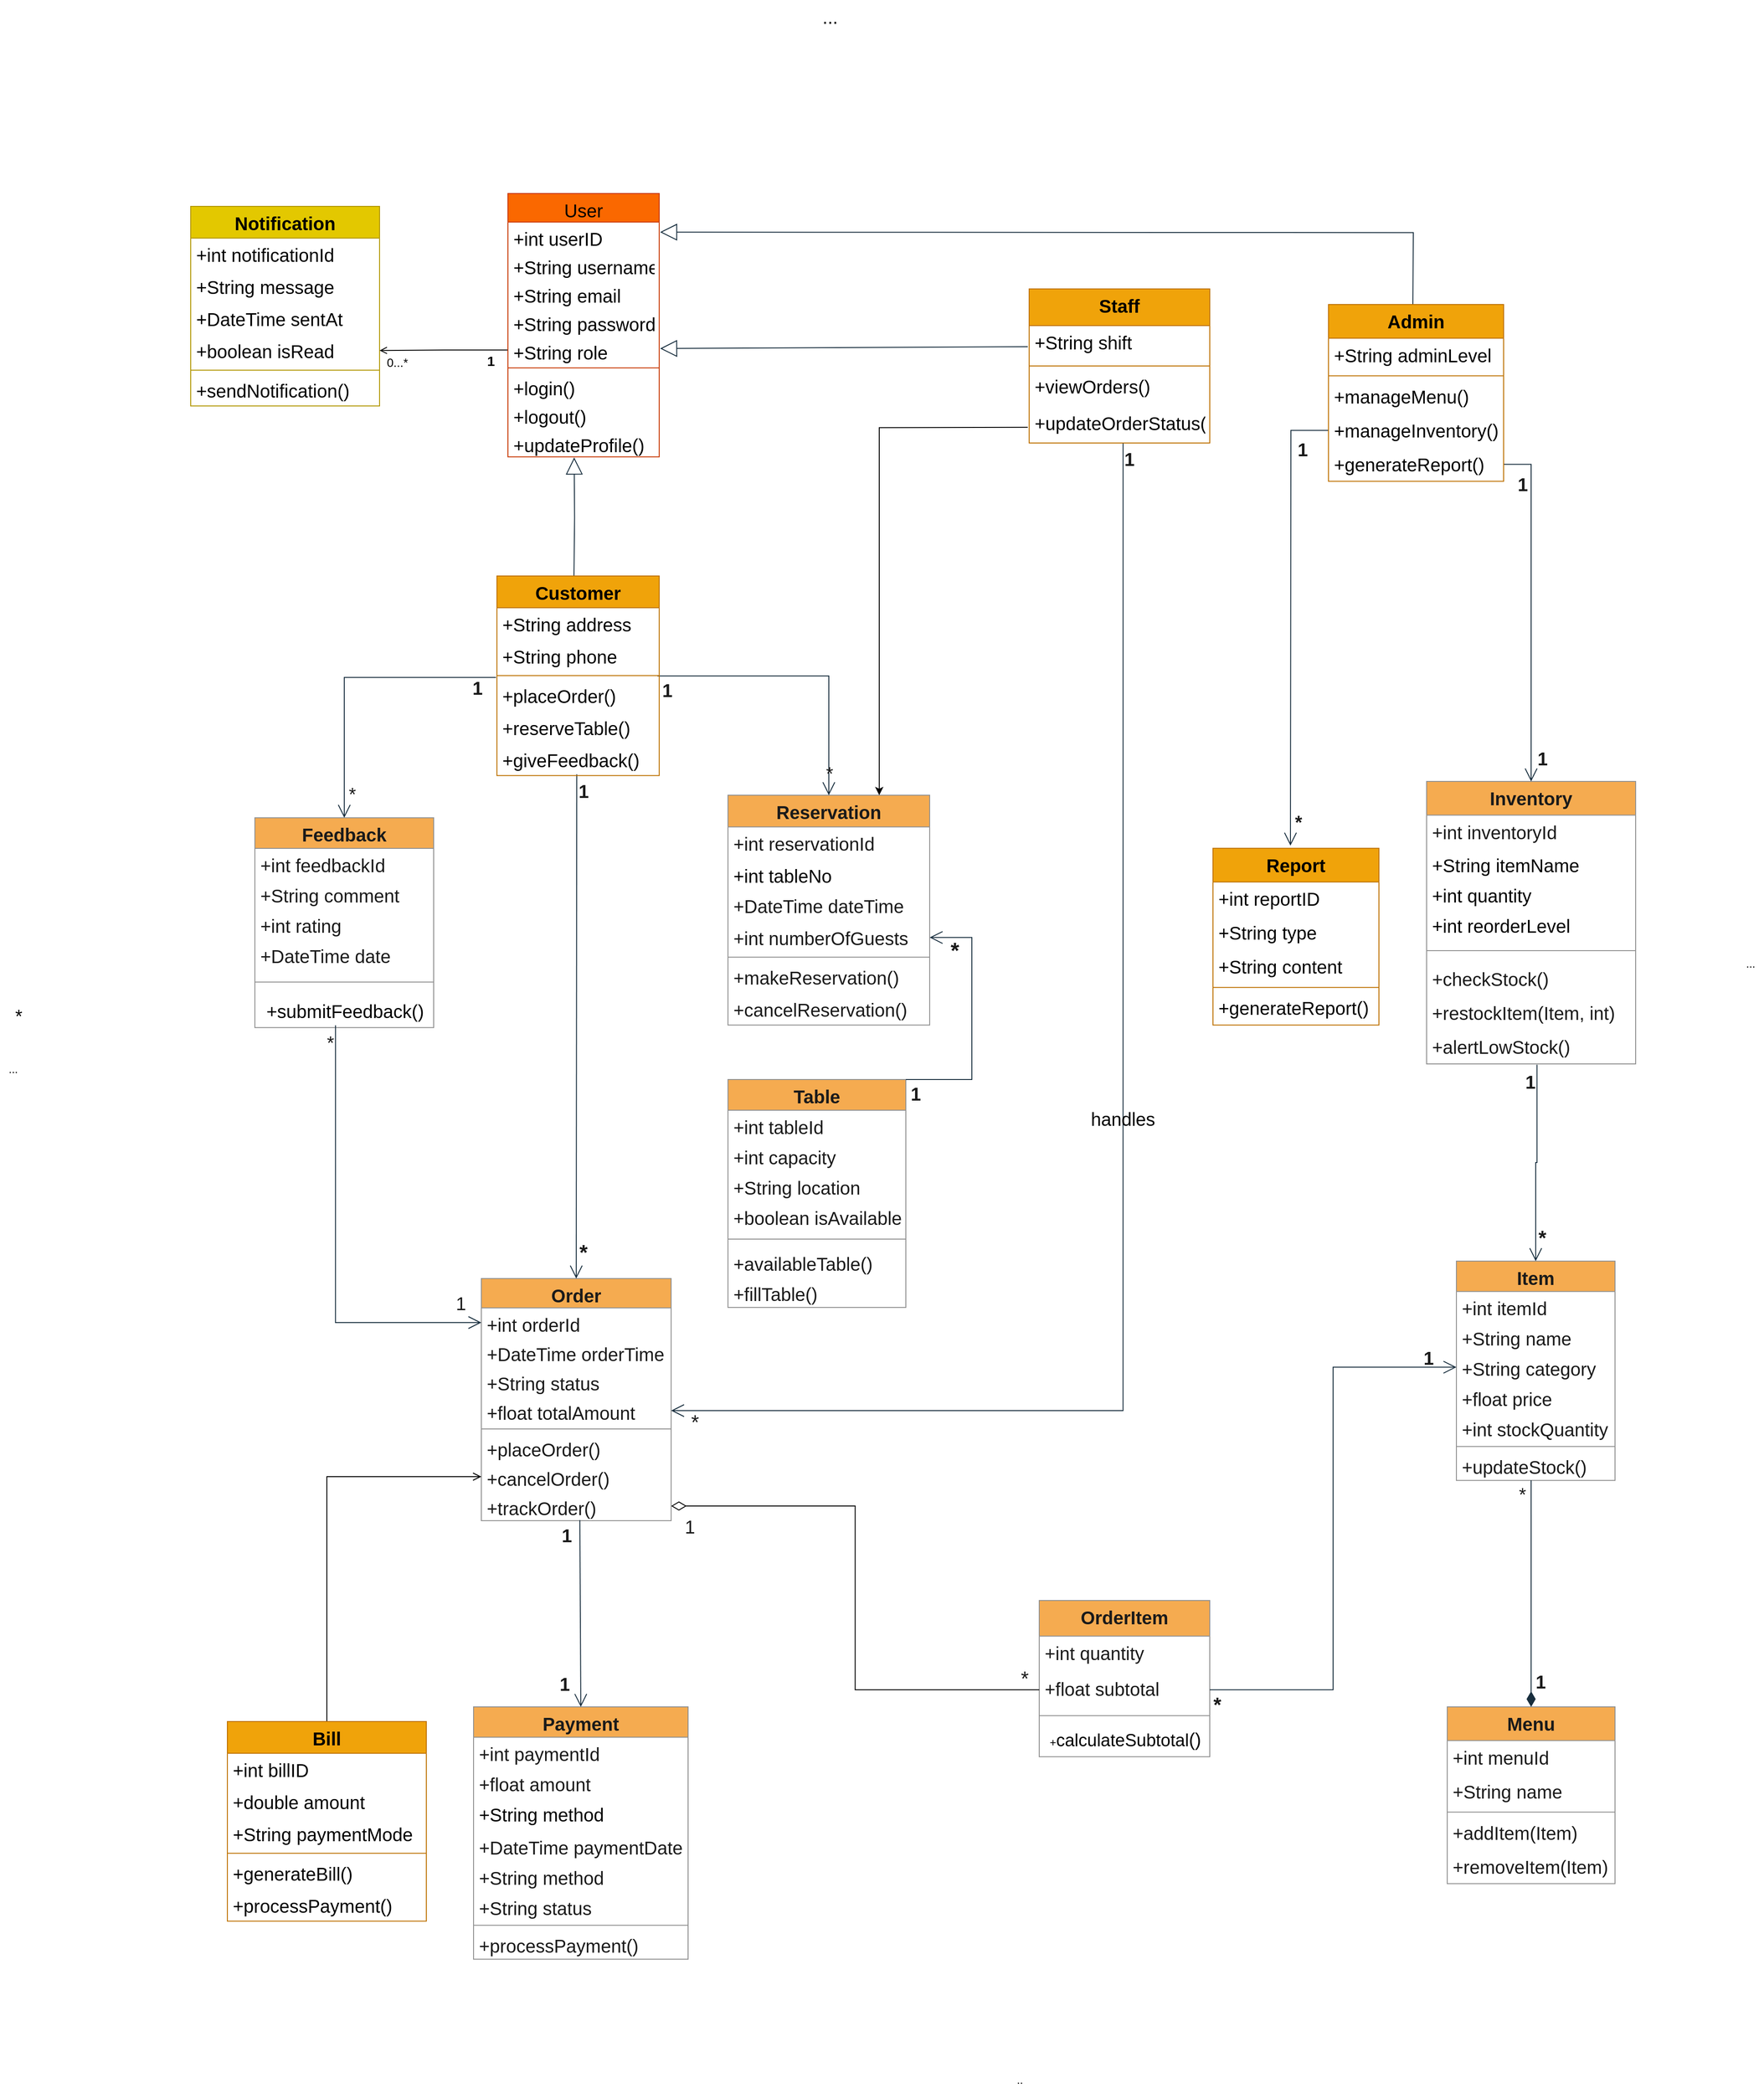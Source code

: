 <mxfile version="27.0.6">
  <diagram id="C5RBs43oDa-KdzZeNtuy" name="Page-1">
    <mxGraphModel dx="4767" dy="3136" grid="0" gridSize="10" guides="1" tooltips="1" connect="1" arrows="1" fold="1" page="1" pageScale="1" pageWidth="827" pageHeight="1169" math="0" shadow="0">
      <root>
        <mxCell id="WIyWlLk6GJQsqaUBKTNV-0" />
        <mxCell id="WIyWlLk6GJQsqaUBKTNV-1" parent="WIyWlLk6GJQsqaUBKTNV-0" />
        <mxCell id="D4eZ-Hi1aHxsngLYi5m4-22" value="Menu" style="swimlane;fontStyle=1;align=center;verticalAlign=top;childLayout=stackLayout;horizontal=1;startSize=36.8;horizontalStack=0;resizeParent=1;resizeParentMax=0;resizeLast=0;collapsible=0;marginBottom=0;labelBackgroundColor=none;fillColor=#F5AB50;strokeColor=#909090;fontColor=#1A1A1A;rounded=0;fontSize=20;" parent="WIyWlLk6GJQsqaUBKTNV-1" vertex="1">
          <mxGeometry x="1296.5" y="1035" width="183" height="192.8" as="geometry" />
        </mxCell>
        <mxCell id="D4eZ-Hi1aHxsngLYi5m4-23" value="+int menuId" style="text;strokeColor=none;fillColor=none;align=left;verticalAlign=top;spacingLeft=4;spacingRight=4;overflow=hidden;rotatable=0;points=[[0,0.5],[1,0.5]];portConstraint=eastwest;labelBackgroundColor=none;fontColor=#1A1A1A;rounded=0;fontSize=20;" parent="D4eZ-Hi1aHxsngLYi5m4-22" vertex="1">
          <mxGeometry y="36.8" width="183" height="37" as="geometry" />
        </mxCell>
        <mxCell id="D4eZ-Hi1aHxsngLYi5m4-24" value="+String name" style="text;strokeColor=none;fillColor=none;align=left;verticalAlign=top;spacingLeft=4;spacingRight=4;overflow=hidden;rotatable=0;points=[[0,0.5],[1,0.5]];portConstraint=eastwest;labelBackgroundColor=none;fontColor=#1A1A1A;rounded=0;fontSize=20;" parent="D4eZ-Hi1aHxsngLYi5m4-22" vertex="1">
          <mxGeometry y="73.8" width="183" height="37" as="geometry" />
        </mxCell>
        <mxCell id="D4eZ-Hi1aHxsngLYi5m4-25" style="line;strokeWidth=1;fillColor=none;align=left;verticalAlign=middle;spacingTop=-1;spacingLeft=3;spacingRight=3;rotatable=0;labelPosition=right;points=[];portConstraint=eastwest;labelBackgroundColor=none;strokeColor=#909090;fontColor=#1A1A1A;rounded=0;fontSize=20;" parent="D4eZ-Hi1aHxsngLYi5m4-22" vertex="1">
          <mxGeometry y="110.8" width="183" height="8" as="geometry" />
        </mxCell>
        <mxCell id="D4eZ-Hi1aHxsngLYi5m4-26" value="+addItem(Item)" style="text;strokeColor=none;fillColor=none;align=left;verticalAlign=top;spacingLeft=4;spacingRight=4;overflow=hidden;rotatable=0;points=[[0,0.5],[1,0.5]];portConstraint=eastwest;labelBackgroundColor=none;fontColor=#1A1A1A;rounded=0;fontSize=20;" parent="D4eZ-Hi1aHxsngLYi5m4-22" vertex="1">
          <mxGeometry y="118.8" width="183" height="37" as="geometry" />
        </mxCell>
        <mxCell id="D4eZ-Hi1aHxsngLYi5m4-27" value="+removeItem(Item)" style="text;strokeColor=none;fillColor=none;align=left;verticalAlign=top;spacingLeft=4;spacingRight=4;overflow=hidden;rotatable=0;points=[[0,0.5],[1,0.5]];portConstraint=eastwest;labelBackgroundColor=none;fontColor=#1A1A1A;rounded=0;fontSize=20;" parent="D4eZ-Hi1aHxsngLYi5m4-22" vertex="1">
          <mxGeometry y="155.8" width="183" height="37" as="geometry" />
        </mxCell>
        <mxCell id="D4eZ-Hi1aHxsngLYi5m4-28" value="Item" style="swimlane;fontStyle=1;align=center;verticalAlign=top;childLayout=stackLayout;horizontal=1;startSize=33.143;horizontalStack=0;resizeParent=1;resizeParentMax=0;resizeLast=0;collapsible=0;marginBottom=0;labelBackgroundColor=none;fillColor=#F5AB50;strokeColor=#909090;fontColor=#1A1A1A;rounded=0;fontSize=20;" parent="WIyWlLk6GJQsqaUBKTNV-1" vertex="1">
          <mxGeometry x="1306.5" y="549" width="173" height="239.143" as="geometry" />
        </mxCell>
        <mxCell id="D4eZ-Hi1aHxsngLYi5m4-29" value="+int itemId" style="text;strokeColor=none;fillColor=none;align=left;verticalAlign=top;spacingLeft=4;spacingRight=4;overflow=hidden;rotatable=0;points=[[0,0.5],[1,0.5]];portConstraint=eastwest;labelBackgroundColor=none;fontColor=#1A1A1A;rounded=0;fontSize=20;" parent="D4eZ-Hi1aHxsngLYi5m4-28" vertex="1">
          <mxGeometry y="33.143" width="173" height="33" as="geometry" />
        </mxCell>
        <mxCell id="D4eZ-Hi1aHxsngLYi5m4-30" value="+String name" style="text;strokeColor=none;fillColor=none;align=left;verticalAlign=top;spacingLeft=4;spacingRight=4;overflow=hidden;rotatable=0;points=[[0,0.5],[1,0.5]];portConstraint=eastwest;labelBackgroundColor=none;fontColor=#1A1A1A;rounded=0;fontSize=20;" parent="D4eZ-Hi1aHxsngLYi5m4-28" vertex="1">
          <mxGeometry y="66.143" width="173" height="33" as="geometry" />
        </mxCell>
        <mxCell id="D4eZ-Hi1aHxsngLYi5m4-31" value="+String category" style="text;strokeColor=none;fillColor=none;align=left;verticalAlign=top;spacingLeft=4;spacingRight=4;overflow=hidden;rotatable=0;points=[[0,0.5],[1,0.5]];portConstraint=eastwest;labelBackgroundColor=none;fontColor=#1A1A1A;rounded=0;fontSize=20;" parent="D4eZ-Hi1aHxsngLYi5m4-28" vertex="1">
          <mxGeometry y="99.143" width="173" height="33" as="geometry" />
        </mxCell>
        <mxCell id="D4eZ-Hi1aHxsngLYi5m4-32" value="+float price" style="text;strokeColor=none;fillColor=none;align=left;verticalAlign=top;spacingLeft=4;spacingRight=4;overflow=hidden;rotatable=0;points=[[0,0.5],[1,0.5]];portConstraint=eastwest;labelBackgroundColor=none;fontColor=#1A1A1A;rounded=0;fontSize=20;" parent="D4eZ-Hi1aHxsngLYi5m4-28" vertex="1">
          <mxGeometry y="132.143" width="173" height="33" as="geometry" />
        </mxCell>
        <mxCell id="D4eZ-Hi1aHxsngLYi5m4-33" value="+int stockQuantity" style="text;strokeColor=none;fillColor=none;align=left;verticalAlign=top;spacingLeft=4;spacingRight=4;overflow=hidden;rotatable=0;points=[[0,0.5],[1,0.5]];portConstraint=eastwest;labelBackgroundColor=none;fontColor=#1A1A1A;rounded=0;fontSize=20;" parent="D4eZ-Hi1aHxsngLYi5m4-28" vertex="1">
          <mxGeometry y="165.143" width="173" height="33" as="geometry" />
        </mxCell>
        <mxCell id="D4eZ-Hi1aHxsngLYi5m4-34" style="line;strokeWidth=1;fillColor=none;align=left;verticalAlign=middle;spacingTop=-1;spacingLeft=3;spacingRight=3;rotatable=0;labelPosition=right;points=[];portConstraint=eastwest;labelBackgroundColor=none;strokeColor=#909090;fontColor=#1A1A1A;rounded=0;fontSize=20;" parent="D4eZ-Hi1aHxsngLYi5m4-28" vertex="1">
          <mxGeometry y="198.143" width="173" height="8" as="geometry" />
        </mxCell>
        <mxCell id="D4eZ-Hi1aHxsngLYi5m4-35" value="+updateStock()" style="text;strokeColor=none;fillColor=none;align=left;verticalAlign=top;spacingLeft=4;spacingRight=4;overflow=hidden;rotatable=0;points=[[0,0.5],[1,0.5]];portConstraint=eastwest;labelBackgroundColor=none;fontColor=#1A1A1A;rounded=0;fontSize=20;" parent="D4eZ-Hi1aHxsngLYi5m4-28" vertex="1">
          <mxGeometry y="206.143" width="173" height="33" as="geometry" />
        </mxCell>
        <mxCell id="D4eZ-Hi1aHxsngLYi5m4-36" value="Order" style="swimlane;fontStyle=1;align=center;verticalAlign=top;childLayout=stackLayout;horizontal=1;startSize=32;horizontalStack=0;resizeParent=1;resizeParentMax=0;resizeLast=0;collapsible=0;marginBottom=0;labelBackgroundColor=none;fillColor=#F5AB50;strokeColor=#909090;fontColor=#1A1A1A;rounded=0;fontSize=20;" parent="WIyWlLk6GJQsqaUBKTNV-1" vertex="1">
          <mxGeometry x="243" y="568" width="207" height="264" as="geometry" />
        </mxCell>
        <mxCell id="D4eZ-Hi1aHxsngLYi5m4-37" value="+int orderId" style="text;strokeColor=none;fillColor=none;align=left;verticalAlign=top;spacingLeft=4;spacingRight=4;overflow=hidden;rotatable=0;points=[[0,0.5],[1,0.5]];portConstraint=eastwest;labelBackgroundColor=none;fontColor=#1A1A1A;rounded=0;fontSize=20;" parent="D4eZ-Hi1aHxsngLYi5m4-36" vertex="1">
          <mxGeometry y="32" width="207" height="32" as="geometry" />
        </mxCell>
        <mxCell id="D4eZ-Hi1aHxsngLYi5m4-38" value="+DateTime orderTime" style="text;strokeColor=none;fillColor=none;align=left;verticalAlign=top;spacingLeft=4;spacingRight=4;overflow=hidden;rotatable=0;points=[[0,0.5],[1,0.5]];portConstraint=eastwest;labelBackgroundColor=none;fontColor=#1A1A1A;rounded=0;fontSize=20;" parent="D4eZ-Hi1aHxsngLYi5m4-36" vertex="1">
          <mxGeometry y="64" width="207" height="32" as="geometry" />
        </mxCell>
        <mxCell id="D4eZ-Hi1aHxsngLYi5m4-39" value="+String status" style="text;strokeColor=none;fillColor=none;align=left;verticalAlign=top;spacingLeft=4;spacingRight=4;overflow=hidden;rotatable=0;points=[[0,0.5],[1,0.5]];portConstraint=eastwest;labelBackgroundColor=none;fontColor=#1A1A1A;rounded=0;fontSize=20;" parent="D4eZ-Hi1aHxsngLYi5m4-36" vertex="1">
          <mxGeometry y="96" width="207" height="32" as="geometry" />
        </mxCell>
        <mxCell id="D4eZ-Hi1aHxsngLYi5m4-40" value="+float totalAmount" style="text;strokeColor=none;fillColor=none;align=left;verticalAlign=top;spacingLeft=4;spacingRight=4;overflow=hidden;rotatable=0;points=[[0,0.5],[1,0.5]];portConstraint=eastwest;labelBackgroundColor=none;fontColor=#1A1A1A;rounded=0;fontSize=20;" parent="D4eZ-Hi1aHxsngLYi5m4-36" vertex="1">
          <mxGeometry y="128" width="207" height="32" as="geometry" />
        </mxCell>
        <mxCell id="D4eZ-Hi1aHxsngLYi5m4-41" style="line;strokeWidth=1;fillColor=none;align=left;verticalAlign=middle;spacingTop=-1;spacingLeft=3;spacingRight=3;rotatable=0;labelPosition=right;points=[];portConstraint=eastwest;labelBackgroundColor=none;strokeColor=#909090;fontColor=#1A1A1A;rounded=0;fontSize=20;" parent="D4eZ-Hi1aHxsngLYi5m4-36" vertex="1">
          <mxGeometry y="160" width="207" height="8" as="geometry" />
        </mxCell>
        <mxCell id="D4eZ-Hi1aHxsngLYi5m4-42" value="+placeOrder()" style="text;strokeColor=none;fillColor=none;align=left;verticalAlign=top;spacingLeft=4;spacingRight=4;overflow=hidden;rotatable=0;points=[[0,0.5],[1,0.5]];portConstraint=eastwest;labelBackgroundColor=none;fontColor=#1A1A1A;rounded=0;fontSize=20;" parent="D4eZ-Hi1aHxsngLYi5m4-36" vertex="1">
          <mxGeometry y="168" width="207" height="32" as="geometry" />
        </mxCell>
        <mxCell id="D4eZ-Hi1aHxsngLYi5m4-43" value="+cancelOrder()" style="text;strokeColor=none;fillColor=none;align=left;verticalAlign=top;spacingLeft=4;spacingRight=4;overflow=hidden;rotatable=0;points=[[0,0.5],[1,0.5]];portConstraint=eastwest;labelBackgroundColor=none;fontColor=#1A1A1A;rounded=0;fontSize=20;" parent="D4eZ-Hi1aHxsngLYi5m4-36" vertex="1">
          <mxGeometry y="200" width="207" height="32" as="geometry" />
        </mxCell>
        <mxCell id="D4eZ-Hi1aHxsngLYi5m4-44" value="+trackOrder()" style="text;strokeColor=none;fillColor=none;align=left;verticalAlign=top;spacingLeft=4;spacingRight=4;overflow=hidden;rotatable=0;points=[[0,0.5],[1,0.5]];portConstraint=eastwest;labelBackgroundColor=none;fontColor=#1A1A1A;rounded=0;fontSize=20;" parent="D4eZ-Hi1aHxsngLYi5m4-36" vertex="1">
          <mxGeometry y="232" width="207" height="32" as="geometry" />
        </mxCell>
        <mxCell id="D4eZ-Hi1aHxsngLYi5m4-45" value="OrderItem" style="swimlane;fontStyle=1;align=center;verticalAlign=top;childLayout=stackLayout;horizontal=1;startSize=38.857;horizontalStack=0;resizeParent=1;resizeParentMax=0;resizeLast=0;collapsible=0;marginBottom=0;labelBackgroundColor=none;fillColor=#F5AB50;strokeColor=#909090;fontColor=#1A1A1A;rounded=0;fontSize=20;" parent="WIyWlLk6GJQsqaUBKTNV-1" vertex="1">
          <mxGeometry x="851.5" y="919" width="186" height="170.437" as="geometry" />
        </mxCell>
        <mxCell id="D4eZ-Hi1aHxsngLYi5m4-46" value="+int quantity" style="text;strokeColor=none;fillColor=none;align=left;verticalAlign=top;spacingLeft=4;spacingRight=4;overflow=hidden;rotatable=0;points=[[0,0.5],[1,0.5]];portConstraint=eastwest;labelBackgroundColor=none;fontColor=#1A1A1A;rounded=0;fontSize=20;" parent="D4eZ-Hi1aHxsngLYi5m4-45" vertex="1">
          <mxGeometry y="38.857" width="186" height="39" as="geometry" />
        </mxCell>
        <mxCell id="D4eZ-Hi1aHxsngLYi5m4-47" value="+float subtotal" style="text;strokeColor=none;fillColor=none;align=left;verticalAlign=top;spacingLeft=4;spacingRight=4;overflow=hidden;rotatable=0;points=[[0,0.5],[1,0.5]];portConstraint=eastwest;labelBackgroundColor=none;fontColor=#1A1A1A;rounded=0;fontSize=20;" parent="D4eZ-Hi1aHxsngLYi5m4-45" vertex="1">
          <mxGeometry y="77.857" width="186" height="39" as="geometry" />
        </mxCell>
        <mxCell id="D4eZ-Hi1aHxsngLYi5m4-48" style="line;strokeWidth=1;fillColor=none;align=left;verticalAlign=middle;spacingTop=-1;spacingLeft=3;spacingRight=3;rotatable=0;labelPosition=right;points=[];portConstraint=eastwest;labelBackgroundColor=none;strokeColor=#909090;fontColor=#1A1A1A;rounded=0;fontSize=20;" parent="D4eZ-Hi1aHxsngLYi5m4-45" vertex="1">
          <mxGeometry y="116.857" width="186" height="17.58" as="geometry" />
        </mxCell>
        <mxCell id="ISJvbfoQJ0uhBo77megQ-67" value="&lt;span style=&quot;text-align: left;&quot;&gt;+&lt;font style=&quot;font-size: 19px;&quot;&gt;calculateSubtotal&lt;/font&gt;&lt;font style=&quot;font-size: 20px;&quot;&gt;()&lt;/font&gt;&lt;/span&gt;" style="text;html=1;align=center;verticalAlign=middle;resizable=0;points=[];autosize=1;strokeColor=none;fillColor=none;" parent="D4eZ-Hi1aHxsngLYi5m4-45" vertex="1">
          <mxGeometry y="134.437" width="186" height="36" as="geometry" />
        </mxCell>
        <mxCell id="D4eZ-Hi1aHxsngLYi5m4-49" value="Table" style="swimlane;fontStyle=1;align=center;verticalAlign=top;childLayout=stackLayout;horizontal=1;startSize=33.455;horizontalStack=0;resizeParent=1;resizeParentMax=0;resizeLast=0;collapsible=0;marginBottom=0;labelBackgroundColor=none;fillColor=#F5AB50;strokeColor=#909090;fontColor=#1A1A1A;rounded=0;fontSize=20;" parent="WIyWlLk6GJQsqaUBKTNV-1" vertex="1">
          <mxGeometry x="512" y="351" width="194" height="248.455" as="geometry" />
        </mxCell>
        <mxCell id="D4eZ-Hi1aHxsngLYi5m4-50" value="+int tableId" style="text;strokeColor=none;fillColor=none;align=left;verticalAlign=top;spacingLeft=4;spacingRight=4;overflow=hidden;rotatable=0;points=[[0,0.5],[1,0.5]];portConstraint=eastwest;labelBackgroundColor=none;fontColor=#1A1A1A;rounded=0;fontSize=20;" parent="D4eZ-Hi1aHxsngLYi5m4-49" vertex="1">
          <mxGeometry y="33.455" width="194" height="33" as="geometry" />
        </mxCell>
        <mxCell id="D4eZ-Hi1aHxsngLYi5m4-51" value="+int capacity" style="text;strokeColor=none;fillColor=none;align=left;verticalAlign=top;spacingLeft=4;spacingRight=4;overflow=hidden;rotatable=0;points=[[0,0.5],[1,0.5]];portConstraint=eastwest;labelBackgroundColor=none;fontColor=#1A1A1A;rounded=0;fontSize=20;" parent="D4eZ-Hi1aHxsngLYi5m4-49" vertex="1">
          <mxGeometry y="66.455" width="194" height="33" as="geometry" />
        </mxCell>
        <mxCell id="D4eZ-Hi1aHxsngLYi5m4-52" value="+String location" style="text;strokeColor=none;fillColor=none;align=left;verticalAlign=top;spacingLeft=4;spacingRight=4;overflow=hidden;rotatable=0;points=[[0,0.5],[1,0.5]];portConstraint=eastwest;labelBackgroundColor=none;fontColor=#1A1A1A;rounded=0;fontSize=20;" parent="D4eZ-Hi1aHxsngLYi5m4-49" vertex="1">
          <mxGeometry y="99.455" width="194" height="33" as="geometry" />
        </mxCell>
        <mxCell id="D4eZ-Hi1aHxsngLYi5m4-53" value="+boolean isAvailable" style="text;strokeColor=none;fillColor=none;align=left;verticalAlign=top;spacingLeft=4;spacingRight=4;overflow=hidden;rotatable=0;points=[[0,0.5],[1,0.5]];portConstraint=eastwest;labelBackgroundColor=none;fontColor=#1A1A1A;rounded=0;fontSize=20;" parent="D4eZ-Hi1aHxsngLYi5m4-49" vertex="1">
          <mxGeometry y="132.455" width="194" height="33" as="geometry" />
        </mxCell>
        <mxCell id="D4eZ-Hi1aHxsngLYi5m4-54" style="line;strokeWidth=1;fillColor=none;align=left;verticalAlign=middle;spacingTop=-1;spacingLeft=3;spacingRight=3;rotatable=0;labelPosition=right;points=[];portConstraint=eastwest;labelBackgroundColor=none;strokeColor=#909090;fontColor=#1A1A1A;rounded=0;fontSize=20;" parent="D4eZ-Hi1aHxsngLYi5m4-49" vertex="1">
          <mxGeometry y="165.455" width="194" height="17" as="geometry" />
        </mxCell>
        <mxCell id="rwXLa27b8ykwL_aoWv3e-1" value="+availableTable()&#xa;" style="text;strokeColor=none;fillColor=none;align=left;verticalAlign=top;spacingLeft=4;spacingRight=4;overflow=hidden;rotatable=0;points=[[0,0.5],[1,0.5]];portConstraint=eastwest;labelBackgroundColor=none;fontColor=#1A1A1A;rounded=0;fontSize=20;" vertex="1" parent="D4eZ-Hi1aHxsngLYi5m4-49">
          <mxGeometry y="182.455" width="194" height="33" as="geometry" />
        </mxCell>
        <mxCell id="rwXLa27b8ykwL_aoWv3e-9" value="+fillTable()" style="text;strokeColor=none;fillColor=none;align=left;verticalAlign=top;spacingLeft=4;spacingRight=4;overflow=hidden;rotatable=0;points=[[0,0.5],[1,0.5]];portConstraint=eastwest;labelBackgroundColor=none;fontColor=#1A1A1A;rounded=0;fontSize=20;" vertex="1" parent="D4eZ-Hi1aHxsngLYi5m4-49">
          <mxGeometry y="215.455" width="194" height="33" as="geometry" />
        </mxCell>
        <mxCell id="D4eZ-Hi1aHxsngLYi5m4-55" value="Reservation" style="swimlane;fontStyle=1;align=center;verticalAlign=top;childLayout=stackLayout;horizontal=1;startSize=34.667;horizontalStack=0;resizeParent=1;resizeParentMax=0;resizeLast=0;collapsible=0;marginBottom=0;labelBackgroundColor=none;fillColor=#F5AB50;strokeColor=#909090;fontColor=#1A1A1A;rounded=0;fontSize=20;" parent="WIyWlLk6GJQsqaUBKTNV-1" vertex="1">
          <mxGeometry x="512" y="41" width="220" height="250.667" as="geometry" />
        </mxCell>
        <mxCell id="D4eZ-Hi1aHxsngLYi5m4-56" value="+int reservationId" style="text;strokeColor=none;fillColor=none;align=left;verticalAlign=top;spacingLeft=4;spacingRight=4;overflow=hidden;rotatable=0;points=[[0,0.5],[1,0.5]];portConstraint=eastwest;labelBackgroundColor=none;fontColor=#1A1A1A;rounded=0;fontSize=20;" parent="D4eZ-Hi1aHxsngLYi5m4-55" vertex="1">
          <mxGeometry y="34.667" width="220" height="35" as="geometry" />
        </mxCell>
        <mxCell id="ISJvbfoQJ0uhBo77megQ-37" value="+int tableNo" style="text;strokeColor=none;fillColor=none;align=left;verticalAlign=top;spacingLeft=4;spacingRight=4;overflow=hidden;rotatable=0;points=[[0,0.5],[1,0.5]];portConstraint=eastwest;fontSize=20;" parent="D4eZ-Hi1aHxsngLYi5m4-55" vertex="1">
          <mxGeometry y="69.667" width="220" height="33" as="geometry" />
        </mxCell>
        <mxCell id="D4eZ-Hi1aHxsngLYi5m4-57" value="+DateTime dateTime" style="text;strokeColor=none;fillColor=none;align=left;verticalAlign=top;spacingLeft=4;spacingRight=4;overflow=hidden;rotatable=0;points=[[0,0.5],[1,0.5]];portConstraint=eastwest;labelBackgroundColor=none;fontColor=#1A1A1A;rounded=0;fontSize=20;" parent="D4eZ-Hi1aHxsngLYi5m4-55" vertex="1">
          <mxGeometry y="102.667" width="220" height="35" as="geometry" />
        </mxCell>
        <mxCell id="D4eZ-Hi1aHxsngLYi5m4-58" value="+int numberOfGuests" style="text;strokeColor=none;fillColor=none;align=left;verticalAlign=top;spacingLeft=4;spacingRight=4;overflow=hidden;rotatable=0;points=[[0,0.5],[1,0.5]];portConstraint=eastwest;labelBackgroundColor=none;fontColor=#1A1A1A;rounded=0;fontSize=20;" parent="D4eZ-Hi1aHxsngLYi5m4-55" vertex="1">
          <mxGeometry y="137.667" width="220" height="35" as="geometry" />
        </mxCell>
        <mxCell id="D4eZ-Hi1aHxsngLYi5m4-59" style="line;strokeWidth=1;fillColor=none;align=left;verticalAlign=middle;spacingTop=-1;spacingLeft=3;spacingRight=3;rotatable=0;labelPosition=right;points=[];portConstraint=eastwest;labelBackgroundColor=none;strokeColor=#909090;fontColor=#1A1A1A;rounded=0;fontSize=20;" parent="D4eZ-Hi1aHxsngLYi5m4-55" vertex="1">
          <mxGeometry y="172.667" width="220" height="8" as="geometry" />
        </mxCell>
        <mxCell id="D4eZ-Hi1aHxsngLYi5m4-60" value="+makeReservation()" style="text;strokeColor=none;fillColor=none;align=left;verticalAlign=top;spacingLeft=4;spacingRight=4;overflow=hidden;rotatable=0;points=[[0,0.5],[1,0.5]];portConstraint=eastwest;labelBackgroundColor=none;fontColor=#1A1A1A;rounded=0;fontSize=20;" parent="D4eZ-Hi1aHxsngLYi5m4-55" vertex="1">
          <mxGeometry y="180.667" width="220" height="35" as="geometry" />
        </mxCell>
        <mxCell id="D4eZ-Hi1aHxsngLYi5m4-61" value="+cancelReservation()" style="text;strokeColor=none;fillColor=none;align=left;verticalAlign=top;spacingLeft=4;spacingRight=4;overflow=hidden;rotatable=0;points=[[0,0.5],[1,0.5]];portConstraint=eastwest;labelBackgroundColor=none;fontColor=#1A1A1A;rounded=0;fontSize=20;" parent="D4eZ-Hi1aHxsngLYi5m4-55" vertex="1">
          <mxGeometry y="215.667" width="220" height="35" as="geometry" />
        </mxCell>
        <mxCell id="D4eZ-Hi1aHxsngLYi5m4-62" value="Payment" style="swimlane;fontStyle=1;align=center;verticalAlign=top;childLayout=stackLayout;horizontal=1;startSize=33.143;horizontalStack=0;resizeParent=1;resizeParentMax=0;resizeLast=0;collapsible=0;marginBottom=0;labelBackgroundColor=none;fillColor=#F5AB50;strokeColor=#909090;fontColor=#1A1A1A;rounded=0;fontSize=20;" parent="WIyWlLk6GJQsqaUBKTNV-1" vertex="1">
          <mxGeometry x="234.5" y="1035" width="234" height="275.143" as="geometry" />
        </mxCell>
        <mxCell id="D4eZ-Hi1aHxsngLYi5m4-63" value="+int paymentId" style="text;strokeColor=none;fillColor=none;align=left;verticalAlign=top;spacingLeft=4;spacingRight=4;overflow=hidden;rotatable=0;points=[[0,0.5],[1,0.5]];portConstraint=eastwest;labelBackgroundColor=none;fontColor=#1A1A1A;rounded=0;fontSize=20;" parent="D4eZ-Hi1aHxsngLYi5m4-62" vertex="1">
          <mxGeometry y="33.143" width="234" height="33" as="geometry" />
        </mxCell>
        <mxCell id="D4eZ-Hi1aHxsngLYi5m4-64" value="+float amount" style="text;strokeColor=none;fillColor=none;align=left;verticalAlign=top;spacingLeft=4;spacingRight=4;overflow=hidden;rotatable=0;points=[[0,0.5],[1,0.5]];portConstraint=eastwest;labelBackgroundColor=none;fontColor=#1A1A1A;rounded=0;fontSize=20;" parent="D4eZ-Hi1aHxsngLYi5m4-62" vertex="1">
          <mxGeometry y="66.143" width="234" height="33" as="geometry" />
        </mxCell>
        <mxCell id="ISJvbfoQJ0uhBo77megQ-45" value="+String method" style="text;strokeColor=none;fillColor=none;align=left;verticalAlign=top;spacingLeft=4;spacingRight=4;overflow=hidden;rotatable=0;points=[[0,0.5],[1,0.5]];portConstraint=eastwest;fontSize=20;" parent="D4eZ-Hi1aHxsngLYi5m4-62" vertex="1">
          <mxGeometry y="99.143" width="234" height="36" as="geometry" />
        </mxCell>
        <mxCell id="D4eZ-Hi1aHxsngLYi5m4-65" value="+DateTime paymentDate" style="text;strokeColor=none;fillColor=none;align=left;verticalAlign=top;spacingLeft=4;spacingRight=4;overflow=hidden;rotatable=0;points=[[0,0.5],[1,0.5]];portConstraint=eastwest;labelBackgroundColor=none;fontColor=#1A1A1A;rounded=0;fontSize=20;" parent="D4eZ-Hi1aHxsngLYi5m4-62" vertex="1">
          <mxGeometry y="135.143" width="234" height="33" as="geometry" />
        </mxCell>
        <mxCell id="D4eZ-Hi1aHxsngLYi5m4-66" value="+String method" style="text;strokeColor=none;fillColor=none;align=left;verticalAlign=top;spacingLeft=4;spacingRight=4;overflow=hidden;rotatable=0;points=[[0,0.5],[1,0.5]];portConstraint=eastwest;labelBackgroundColor=none;fontColor=#1A1A1A;rounded=0;fontSize=20;" parent="D4eZ-Hi1aHxsngLYi5m4-62" vertex="1">
          <mxGeometry y="168.143" width="234" height="33" as="geometry" />
        </mxCell>
        <mxCell id="D4eZ-Hi1aHxsngLYi5m4-67" value="+String status" style="text;strokeColor=none;fillColor=none;align=left;verticalAlign=top;spacingLeft=4;spacingRight=4;overflow=hidden;rotatable=0;points=[[0,0.5],[1,0.5]];portConstraint=eastwest;labelBackgroundColor=none;fontColor=#1A1A1A;rounded=0;fontSize=20;" parent="D4eZ-Hi1aHxsngLYi5m4-62" vertex="1">
          <mxGeometry y="201.143" width="234" height="33" as="geometry" />
        </mxCell>
        <mxCell id="D4eZ-Hi1aHxsngLYi5m4-68" style="line;strokeWidth=1;fillColor=none;align=left;verticalAlign=middle;spacingTop=-1;spacingLeft=3;spacingRight=3;rotatable=0;labelPosition=right;points=[];portConstraint=eastwest;labelBackgroundColor=none;strokeColor=#909090;fontColor=#1A1A1A;rounded=0;fontSize=20;" parent="D4eZ-Hi1aHxsngLYi5m4-62" vertex="1">
          <mxGeometry y="234.143" width="234" height="8" as="geometry" />
        </mxCell>
        <mxCell id="D4eZ-Hi1aHxsngLYi5m4-69" value="+processPayment()" style="text;strokeColor=none;fillColor=none;align=left;verticalAlign=top;spacingLeft=4;spacingRight=4;overflow=hidden;rotatable=0;points=[[0,0.5],[1,0.5]];portConstraint=eastwest;labelBackgroundColor=none;fontColor=#1A1A1A;rounded=0;fontSize=20;" parent="D4eZ-Hi1aHxsngLYi5m4-62" vertex="1">
          <mxGeometry y="242.143" width="234" height="33" as="geometry" />
        </mxCell>
        <mxCell id="D4eZ-Hi1aHxsngLYi5m4-70" value="Feedback" style="swimlane;fontStyle=1;align=center;verticalAlign=top;childLayout=stackLayout;horizontal=1;startSize=33.455;horizontalStack=0;resizeParent=1;resizeParentMax=0;resizeLast=0;collapsible=0;marginBottom=0;labelBackgroundColor=none;fillColor=#F5AB50;strokeColor=#909090;fontColor=#1A1A1A;rounded=0;fontSize=20;" parent="WIyWlLk6GJQsqaUBKTNV-1" vertex="1">
          <mxGeometry x="-4" y="65.6" width="195" height="228.805" as="geometry" />
        </mxCell>
        <mxCell id="D4eZ-Hi1aHxsngLYi5m4-71" value="+int feedbackId" style="text;strokeColor=none;fillColor=none;align=left;verticalAlign=top;spacingLeft=4;spacingRight=4;overflow=hidden;rotatable=0;points=[[0,0.5],[1,0.5]];portConstraint=eastwest;labelBackgroundColor=none;fontColor=#1A1A1A;rounded=0;fontSize=20;" parent="D4eZ-Hi1aHxsngLYi5m4-70" vertex="1">
          <mxGeometry y="33.455" width="195" height="33" as="geometry" />
        </mxCell>
        <mxCell id="D4eZ-Hi1aHxsngLYi5m4-72" value="+String comment" style="text;strokeColor=none;fillColor=none;align=left;verticalAlign=top;spacingLeft=4;spacingRight=4;overflow=hidden;rotatable=0;points=[[0,0.5],[1,0.5]];portConstraint=eastwest;labelBackgroundColor=none;fontColor=#1A1A1A;rounded=0;fontSize=20;" parent="D4eZ-Hi1aHxsngLYi5m4-70" vertex="1">
          <mxGeometry y="66.455" width="195" height="33" as="geometry" />
        </mxCell>
        <mxCell id="D4eZ-Hi1aHxsngLYi5m4-73" value="+int rating" style="text;strokeColor=none;fillColor=none;align=left;verticalAlign=top;spacingLeft=4;spacingRight=4;overflow=hidden;rotatable=0;points=[[0,0.5],[1,0.5]];portConstraint=eastwest;labelBackgroundColor=none;fontColor=#1A1A1A;rounded=0;fontSize=20;" parent="D4eZ-Hi1aHxsngLYi5m4-70" vertex="1">
          <mxGeometry y="99.455" width="195" height="33" as="geometry" />
        </mxCell>
        <mxCell id="D4eZ-Hi1aHxsngLYi5m4-74" value="+DateTime date" style="text;strokeColor=none;fillColor=none;align=left;verticalAlign=top;spacingLeft=4;spacingRight=4;overflow=hidden;rotatable=0;points=[[0,0.5],[1,0.5]];portConstraint=eastwest;labelBackgroundColor=none;fontColor=#1A1A1A;rounded=0;fontSize=20;" parent="D4eZ-Hi1aHxsngLYi5m4-70" vertex="1">
          <mxGeometry y="132.455" width="195" height="33" as="geometry" />
        </mxCell>
        <mxCell id="D4eZ-Hi1aHxsngLYi5m4-75" style="line;strokeWidth=1;fillColor=none;align=left;verticalAlign=middle;spacingTop=-1;spacingLeft=3;spacingRight=3;rotatable=0;labelPosition=right;points=[];portConstraint=eastwest;labelBackgroundColor=none;strokeColor=#909090;fontColor=#1A1A1A;rounded=0;fontSize=20;" parent="D4eZ-Hi1aHxsngLYi5m4-70" vertex="1">
          <mxGeometry y="165.455" width="195" height="27.35" as="geometry" />
        </mxCell>
        <mxCell id="ISJvbfoQJ0uhBo77megQ-65" value="&lt;span style=&quot;text-align: left;&quot;&gt;+submitFeedback()&lt;/span&gt;" style="text;html=1;align=center;verticalAlign=middle;resizable=0;points=[];autosize=1;strokeColor=none;fillColor=none;fontSize=20;" parent="D4eZ-Hi1aHxsngLYi5m4-70" vertex="1">
          <mxGeometry y="192.805" width="195" height="36" as="geometry" />
        </mxCell>
        <mxCell id="D4eZ-Hi1aHxsngLYi5m4-76" value="Inventory" style="swimlane;fontStyle=1;align=center;verticalAlign=top;childLayout=stackLayout;horizontal=1;startSize=36.8;horizontalStack=0;resizeParent=1;resizeParentMax=0;resizeLast=0;collapsible=0;marginBottom=0;labelBackgroundColor=none;fillColor=#F5AB50;strokeColor=#909090;fontColor=#1A1A1A;rounded=0;fontSize=20;" parent="WIyWlLk6GJQsqaUBKTNV-1" vertex="1">
          <mxGeometry x="1274" y="26" width="228" height="308" as="geometry" />
        </mxCell>
        <mxCell id="D4eZ-Hi1aHxsngLYi5m4-77" value="+int inventoryId" style="text;strokeColor=none;fillColor=none;align=left;verticalAlign=top;spacingLeft=4;spacingRight=4;overflow=hidden;rotatable=0;points=[[0,0.5],[1,0.5]];portConstraint=eastwest;labelBackgroundColor=none;fontColor=#1A1A1A;rounded=0;fontSize=20;" parent="D4eZ-Hi1aHxsngLYi5m4-76" vertex="1">
          <mxGeometry y="36.8" width="228" height="36.2" as="geometry" />
        </mxCell>
        <mxCell id="ISJvbfoQJ0uhBo77megQ-52" value="+String itemName" style="text;strokeColor=none;fillColor=none;align=left;verticalAlign=top;spacingLeft=4;spacingRight=4;overflow=hidden;rotatable=0;points=[[0,0.5],[1,0.5]];portConstraint=eastwest;fontSize=20;" parent="D4eZ-Hi1aHxsngLYi5m4-76" vertex="1">
          <mxGeometry y="73" width="228" height="33" as="geometry" />
        </mxCell>
        <mxCell id="ISJvbfoQJ0uhBo77megQ-53" value="+int quantity" style="text;strokeColor=none;fillColor=none;align=left;verticalAlign=top;spacingLeft=4;spacingRight=4;overflow=hidden;rotatable=0;points=[[0,0.5],[1,0.5]];portConstraint=eastwest;fontSize=20;" parent="D4eZ-Hi1aHxsngLYi5m4-76" vertex="1">
          <mxGeometry y="106" width="228" height="33" as="geometry" />
        </mxCell>
        <mxCell id="ISJvbfoQJ0uhBo77megQ-54" value="+int reorderLevel" style="text;strokeColor=none;fillColor=none;align=left;verticalAlign=top;spacingLeft=4;spacingRight=4;overflow=hidden;rotatable=0;points=[[0,0.5],[1,0.5]];portConstraint=eastwest;fontSize=20;" parent="D4eZ-Hi1aHxsngLYi5m4-76" vertex="1">
          <mxGeometry y="139" width="228" height="33" as="geometry" />
        </mxCell>
        <mxCell id="D4eZ-Hi1aHxsngLYi5m4-78" style="line;strokeWidth=1;fillColor=none;align=left;verticalAlign=middle;spacingTop=-1;spacingLeft=3;spacingRight=3;rotatable=0;labelPosition=right;points=[];portConstraint=eastwest;labelBackgroundColor=none;strokeColor=#909090;fontColor=#1A1A1A;rounded=0;fontSize=20;" parent="D4eZ-Hi1aHxsngLYi5m4-76" vertex="1">
          <mxGeometry y="172" width="228" height="25" as="geometry" />
        </mxCell>
        <mxCell id="D4eZ-Hi1aHxsngLYi5m4-79" value="+checkStock()" style="text;strokeColor=none;fillColor=none;align=left;verticalAlign=top;spacingLeft=4;spacingRight=4;overflow=hidden;rotatable=0;points=[[0,0.5],[1,0.5]];portConstraint=eastwest;labelBackgroundColor=none;fontColor=#1A1A1A;rounded=0;fontSize=20;" parent="D4eZ-Hi1aHxsngLYi5m4-76" vertex="1">
          <mxGeometry y="197" width="228" height="37" as="geometry" />
        </mxCell>
        <mxCell id="D4eZ-Hi1aHxsngLYi5m4-80" value="+restockItem(Item, int)" style="text;strokeColor=none;fillColor=none;align=left;verticalAlign=top;spacingLeft=4;spacingRight=4;overflow=hidden;rotatable=0;points=[[0,0.5],[1,0.5]];portConstraint=eastwest;labelBackgroundColor=none;fontColor=#1A1A1A;rounded=0;fontSize=20;" parent="D4eZ-Hi1aHxsngLYi5m4-76" vertex="1">
          <mxGeometry y="234" width="228" height="37" as="geometry" />
        </mxCell>
        <mxCell id="D4eZ-Hi1aHxsngLYi5m4-81" value="+alertLowStock()" style="text;strokeColor=none;fillColor=none;align=left;verticalAlign=top;spacingLeft=4;spacingRight=4;overflow=hidden;rotatable=0;points=[[0,0.5],[1,0.5]];portConstraint=eastwest;labelBackgroundColor=none;fontColor=#1A1A1A;rounded=0;fontSize=20;" parent="D4eZ-Hi1aHxsngLYi5m4-76" vertex="1">
          <mxGeometry y="271" width="228" height="37" as="geometry" />
        </mxCell>
        <mxCell id="D4eZ-Hi1aHxsngLYi5m4-87" value="" style="startArrow=block;startSize=16;startFill=0;endArrow=none;entryX=0.5;entryY=0;rounded=0;labelBackgroundColor=none;fontColor=default;strokeColor=#182E3E;fontSize=20;edgeStyle=orthogonalEdgeStyle;" parent="WIyWlLk6GJQsqaUBKTNV-1" edge="1">
          <mxGeometry relative="1" as="geometry">
            <mxPoint x="438.0" y="-572.889" as="sourcePoint" />
            <mxPoint x="1259.0" y="-493" as="targetPoint" />
          </mxGeometry>
        </mxCell>
        <mxCell id="D4eZ-Hi1aHxsngLYi5m4-88" value="" style="startArrow=block;startSize=16;startFill=0;endArrow=none;exitX=1;exitY=0.5;rounded=0;exitDx=0;exitDy=0;labelBackgroundColor=none;fontColor=default;strokeColor=#182E3E;fontSize=20;" parent="WIyWlLk6GJQsqaUBKTNV-1" edge="1">
          <mxGeometry relative="1" as="geometry">
            <mxPoint x="438.0" y="-446" as="sourcePoint" />
            <mxPoint x="839" y="-448" as="targetPoint" />
          </mxGeometry>
        </mxCell>
        <mxCell id="D4eZ-Hi1aHxsngLYi5m4-90" value="" style="startArrow=diamondThin;startSize=14;startFill=1;endArrow=none;exitX=0.5;exitY=0;entryX=0.471;entryY=0.995;rounded=0;labelBackgroundColor=none;fontColor=default;strokeColor=#182E3E;entryDx=0;entryDy=0;fontSize=20;exitDx=0;exitDy=0;entryPerimeter=0;" parent="WIyWlLk6GJQsqaUBKTNV-1" source="D4eZ-Hi1aHxsngLYi5m4-22" target="D4eZ-Hi1aHxsngLYi5m4-35" edge="1">
          <mxGeometry relative="1" as="geometry" />
        </mxCell>
        <mxCell id="D4eZ-Hi1aHxsngLYi5m4-91" value="1" style="edgeLabel;resizable=0;labelBackgroundColor=none;fontSize=20;align=left;verticalAlign=top;fontColor=#1A1A1A;rounded=0;fontStyle=1" parent="D4eZ-Hi1aHxsngLYi5m4-90" vertex="1">
          <mxGeometry x="-1" relative="1" as="geometry">
            <mxPoint x="3" y="-46" as="offset" />
          </mxGeometry>
        </mxCell>
        <mxCell id="D4eZ-Hi1aHxsngLYi5m4-92" value="*" style="edgeLabel;resizable=0;labelBackgroundColor=none;fontSize=20;align=right;verticalAlign=bottom;fontColor=#1A1A1A;rounded=0;" parent="D4eZ-Hi1aHxsngLYi5m4-90" vertex="1">
          <mxGeometry x="1" relative="1" as="geometry">
            <mxPoint x="-4" y="27" as="offset" />
          </mxGeometry>
        </mxCell>
        <mxCell id="D4eZ-Hi1aHxsngLYi5m4-93" value="" style="startArrow=diamondThin;startSize=14;startFill=0;endArrow=none;exitX=1;exitY=0.5;entryX=0;entryY=0.5;rounded=0;labelBackgroundColor=none;fontColor=default;entryDx=0;entryDy=0;fontSize=20;exitDx=0;exitDy=0;strokeWidth=1;edgeStyle=orthogonalEdgeStyle;curved=0;targetPerimeterSpacing=0;shadow=0;" parent="WIyWlLk6GJQsqaUBKTNV-1" source="D4eZ-Hi1aHxsngLYi5m4-44" target="D4eZ-Hi1aHxsngLYi5m4-47" edge="1">
          <mxGeometry relative="1" as="geometry" />
        </mxCell>
        <mxCell id="D4eZ-Hi1aHxsngLYi5m4-94" value="1" style="edgeLabel;resizable=0;labelBackgroundColor=none;fontSize=20;align=left;verticalAlign=top;fontColor=#1A1A1A;rounded=0;" parent="D4eZ-Hi1aHxsngLYi5m4-93" vertex="1">
          <mxGeometry x="-1" relative="1" as="geometry">
            <mxPoint x="13" y="4" as="offset" />
          </mxGeometry>
        </mxCell>
        <mxCell id="D4eZ-Hi1aHxsngLYi5m4-95" value="*" style="edgeLabel;resizable=0;labelBackgroundColor=none;fontSize=22;align=right;verticalAlign=bottom;fontColor=#1A1A1A;rounded=0;" parent="D4eZ-Hi1aHxsngLYi5m4-93" vertex="1">
          <mxGeometry x="1" relative="1" as="geometry">
            <mxPoint x="-10" as="offset" />
          </mxGeometry>
        </mxCell>
        <mxCell id="D4eZ-Hi1aHxsngLYi5m4-96" value="" style="startArrow=none;endArrow=open;endSize=12;exitX=1;exitY=0.5;entryX=0;entryY=0.5;rounded=0;labelBackgroundColor=none;fontColor=default;strokeColor=#182E3E;entryDx=0;entryDy=0;exitDx=0;exitDy=0;fontSize=20;edgeStyle=orthogonalEdgeStyle;" parent="WIyWlLk6GJQsqaUBKTNV-1" source="D4eZ-Hi1aHxsngLYi5m4-47" target="D4eZ-Hi1aHxsngLYi5m4-31" edge="1">
          <mxGeometry relative="1" as="geometry" />
        </mxCell>
        <mxCell id="D4eZ-Hi1aHxsngLYi5m4-97" value="*" style="edgeLabel;resizable=0;labelBackgroundColor=none;fontSize=22;align=right;verticalAlign=top;fontColor=#1A1A1A;rounded=0;fontStyle=1" parent="D4eZ-Hi1aHxsngLYi5m4-96" vertex="1">
          <mxGeometry x="-1" relative="1" as="geometry">
            <mxPoint x="14" y="-4" as="offset" />
          </mxGeometry>
        </mxCell>
        <mxCell id="D4eZ-Hi1aHxsngLYi5m4-98" value="1" style="edgeLabel;resizable=0;labelBackgroundColor=none;fontSize=20;align=left;verticalAlign=bottom;fontColor=#1A1A1A;rounded=0;fontStyle=1" parent="D4eZ-Hi1aHxsngLYi5m4-96" vertex="1">
          <mxGeometry x="1" relative="1" as="geometry">
            <mxPoint x="-38" y="2" as="offset" />
          </mxGeometry>
        </mxCell>
        <mxCell id="D4eZ-Hi1aHxsngLYi5m4-99" value="" style="startArrow=none;endArrow=open;endSize=12;exitX=0.989;exitY=-0.105;entryX=0.5;entryY=0;rounded=0;entryDx=0;entryDy=0;exitDx=0;exitDy=0;labelBackgroundColor=none;fontColor=default;strokeColor=#182E3E;fontSize=20;edgeStyle=orthogonalEdgeStyle;exitPerimeter=0;" parent="WIyWlLk6GJQsqaUBKTNV-1" source="rwXLa27b8ykwL_aoWv3e-136" target="D4eZ-Hi1aHxsngLYi5m4-55" edge="1">
          <mxGeometry relative="1" as="geometry">
            <mxPoint x="432.5" y="-96.611" as="sourcePoint" />
          </mxGeometry>
        </mxCell>
        <mxCell id="D4eZ-Hi1aHxsngLYi5m4-100" value="1" style="edgeLabel;resizable=0;labelBackgroundColor=none;fontSize=20;align=right;verticalAlign=top;fontColor=#1A1A1A;rounded=0;fontStyle=1" parent="D4eZ-Hi1aHxsngLYi5m4-99" vertex="1">
          <mxGeometry x="-1" relative="1" as="geometry">
            <mxPoint x="18" y="-3" as="offset" />
          </mxGeometry>
        </mxCell>
        <mxCell id="D4eZ-Hi1aHxsngLYi5m4-101" value="*" style="edgeLabel;resizable=0;labelBackgroundColor=none;fontSize=20;align=left;verticalAlign=bottom;fontColor=#1A1A1A;rounded=0;" parent="D4eZ-Hi1aHxsngLYi5m4-99" vertex="1">
          <mxGeometry x="1" relative="1" as="geometry">
            <mxPoint x="-5" y="-12" as="offset" />
          </mxGeometry>
        </mxCell>
        <mxCell id="D4eZ-Hi1aHxsngLYi5m4-102" value="handles" style="startArrow=none;endArrow=open;endSize=12;rounded=0;labelBackgroundColor=none;fontColor=default;strokeColor=#182E3E;fontSize=20;entryX=1;entryY=0.5;entryDx=0;entryDy=0;edgeStyle=orthogonalEdgeStyle;exitX=0.52;exitY=1;exitDx=0;exitDy=0;exitPerimeter=0;" parent="WIyWlLk6GJQsqaUBKTNV-1" source="rwXLa27b8ykwL_aoWv3e-143" target="D4eZ-Hi1aHxsngLYi5m4-40" edge="1">
          <mxGeometry x="-0.051" relative="1" as="geometry">
            <Array as="points">
              <mxPoint x="943" y="712" />
            </Array>
            <mxPoint y="1" as="offset" />
            <mxPoint x="943" y="-337.667" as="sourcePoint" />
            <mxPoint x="486" y="816" as="targetPoint" />
          </mxGeometry>
        </mxCell>
        <mxCell id="D4eZ-Hi1aHxsngLYi5m4-103" value="1" style="edgeLabel;resizable=0;labelBackgroundColor=none;fontSize=20;align=right;verticalAlign=top;fontColor=#1A1A1A;rounded=0;fontStyle=1" parent="D4eZ-Hi1aHxsngLYi5m4-102" vertex="1">
          <mxGeometry x="-1" relative="1" as="geometry">
            <mxPoint x="14" y="-1" as="offset" />
          </mxGeometry>
        </mxCell>
        <mxCell id="D4eZ-Hi1aHxsngLYi5m4-104" value="*" style="edgeLabel;resizable=0;labelBackgroundColor=none;fontSize=22;align=left;verticalAlign=bottom;fontColor=#1A1A1A;rounded=0;" parent="D4eZ-Hi1aHxsngLYi5m4-102" vertex="1">
          <mxGeometry x="1" relative="1" as="geometry">
            <mxPoint x="20" y="25" as="offset" />
          </mxGeometry>
        </mxCell>
        <mxCell id="D4eZ-Hi1aHxsngLYi5m4-105" value="" style="startArrow=none;endArrow=open;endSize=12;rounded=0;entryX=0.5;entryY=0;entryDx=0;entryDy=0;labelBackgroundColor=none;fontColor=default;strokeColor=#182E3E;fontSize=20;exitX=0.492;exitY=0.958;exitDx=0;exitDy=0;exitPerimeter=0;" parent="WIyWlLk6GJQsqaUBKTNV-1" source="rwXLa27b8ykwL_aoWv3e-138" target="D4eZ-Hi1aHxsngLYi5m4-36" edge="1">
          <mxGeometry relative="1" as="geometry">
            <mxPoint x="540" y="487" as="targetPoint" />
            <mxPoint x="344.074" y="-41.111" as="sourcePoint" />
          </mxGeometry>
        </mxCell>
        <mxCell id="D4eZ-Hi1aHxsngLYi5m4-106" value="1" style="edgeLabel;resizable=0;labelBackgroundColor=none;fontSize=20;align=left;verticalAlign=top;fontColor=#1A1A1A;rounded=0;fontStyle=1" parent="D4eZ-Hi1aHxsngLYi5m4-105" vertex="1">
          <mxGeometry x="-1" relative="1" as="geometry" />
        </mxCell>
        <mxCell id="D4eZ-Hi1aHxsngLYi5m4-107" value="*" style="edgeLabel;resizable=0;labelBackgroundColor=none;fontSize=23;align=right;verticalAlign=bottom;fontColor=#1A1A1A;rounded=0;fontStyle=1" parent="D4eZ-Hi1aHxsngLYi5m4-105" vertex="1">
          <mxGeometry x="1" relative="1" as="geometry">
            <mxPoint x="14" y="-16" as="offset" />
          </mxGeometry>
        </mxCell>
        <mxCell id="D4eZ-Hi1aHxsngLYi5m4-108" value="" style="startArrow=none;endArrow=open;endSize=12;exitX=1;exitY=0;entryX=1;entryY=0.5;rounded=0;labelBackgroundColor=none;fontColor=default;strokeColor=#182E3E;fontSize=20;entryDx=0;entryDy=0;exitDx=0;exitDy=0;edgeStyle=elbowEdgeStyle;fontStyle=1" parent="WIyWlLk6GJQsqaUBKTNV-1" source="D4eZ-Hi1aHxsngLYi5m4-49" target="D4eZ-Hi1aHxsngLYi5m4-58" edge="1">
          <mxGeometry relative="1" as="geometry">
            <Array as="points">
              <mxPoint x="778" y="342" />
            </Array>
          </mxGeometry>
        </mxCell>
        <mxCell id="D4eZ-Hi1aHxsngLYi5m4-109" value="1" style="edgeLabel;resizable=0;labelBackgroundColor=none;fontSize=20;align=right;verticalAlign=top;fontColor=#1A1A1A;rounded=0;fontStyle=1" parent="D4eZ-Hi1aHxsngLYi5m4-108" vertex="1">
          <mxGeometry x="-1" relative="1" as="geometry">
            <mxPoint x="18" y="-3" as="offset" />
          </mxGeometry>
        </mxCell>
        <mxCell id="D4eZ-Hi1aHxsngLYi5m4-110" value="*" style="edgeLabel;resizable=0;labelBackgroundColor=none;fontSize=24;align=left;verticalAlign=bottom;fontColor=#1A1A1A;rounded=0;fontStyle=1" parent="D4eZ-Hi1aHxsngLYi5m4-108" vertex="1">
          <mxGeometry x="1" relative="1" as="geometry">
            <mxPoint x="21" y="27" as="offset" />
          </mxGeometry>
        </mxCell>
        <mxCell id="D4eZ-Hi1aHxsngLYi5m4-111" value="" style="startArrow=none;endArrow=open;endSize=12;exitX=0.519;exitY=0.981;entryX=0.5;entryY=0;rounded=0;labelBackgroundColor=none;fontColor=default;strokeColor=#182E3E;entryDx=0;entryDy=0;fontSize=20;exitDx=0;exitDy=0;exitPerimeter=0;" parent="WIyWlLk6GJQsqaUBKTNV-1" source="D4eZ-Hi1aHxsngLYi5m4-44" target="D4eZ-Hi1aHxsngLYi5m4-62" edge="1">
          <mxGeometry relative="1" as="geometry" />
        </mxCell>
        <mxCell id="D4eZ-Hi1aHxsngLYi5m4-112" value="1" style="edgeLabel;resizable=0;labelBackgroundColor=none;fontSize=20;align=right;verticalAlign=top;fontColor=#1A1A1A;rounded=0;fontStyle=1" parent="D4eZ-Hi1aHxsngLYi5m4-111" vertex="1">
          <mxGeometry x="-1" relative="1" as="geometry">
            <mxPoint x="-7" y="-2" as="offset" />
          </mxGeometry>
        </mxCell>
        <mxCell id="D4eZ-Hi1aHxsngLYi5m4-113" value="1" style="edgeLabel;resizable=0;labelBackgroundColor=none;fontSize=20;align=left;verticalAlign=bottom;fontColor=#1A1A1A;rounded=0;fontStyle=1" parent="D4eZ-Hi1aHxsngLYi5m4-111" vertex="1">
          <mxGeometry x="1" relative="1" as="geometry">
            <mxPoint x="-25" y="-13" as="offset" />
          </mxGeometry>
        </mxCell>
        <mxCell id="D4eZ-Hi1aHxsngLYi5m4-114" value="" style="startArrow=none;endArrow=open;endSize=12;exitX=-0.006;exitY=-0.059;entryX=0.5;entryY=0;rounded=0;entryDx=0;entryDy=0;exitDx=0;exitDy=0;labelBackgroundColor=none;fontColor=default;strokeColor=#182E3E;fontSize=20;edgeStyle=orthogonalEdgeStyle;exitPerimeter=0;" parent="WIyWlLk6GJQsqaUBKTNV-1" source="rwXLa27b8ykwL_aoWv3e-136" target="D4eZ-Hi1aHxsngLYi5m4-70" edge="1">
          <mxGeometry relative="1" as="geometry">
            <mxPoint x="255.5" y="-59.611" as="sourcePoint" />
            <mxPoint x="219.16" y="521.11" as="targetPoint" />
          </mxGeometry>
        </mxCell>
        <mxCell id="D4eZ-Hi1aHxsngLYi5m4-115" value="1" style="edgeLabel;resizable=0;labelBackgroundColor=none;fontSize=20;align=right;verticalAlign=top;fontColor=#1A1A1A;rounded=0;fontStyle=1" parent="D4eZ-Hi1aHxsngLYi5m4-114" vertex="1">
          <mxGeometry x="-1" relative="1" as="geometry">
            <mxPoint x="-13" y="-7" as="offset" />
          </mxGeometry>
        </mxCell>
        <mxCell id="D4eZ-Hi1aHxsngLYi5m4-116" value="*" style="edgeLabel;resizable=0;labelBackgroundColor=none;fontSize=20;align=left;verticalAlign=bottom;fontColor=#1A1A1A;rounded=0;" parent="D4eZ-Hi1aHxsngLYi5m4-114" vertex="1">
          <mxGeometry x="1" relative="1" as="geometry">
            <mxPoint x="3" y="-14" as="offset" />
          </mxGeometry>
        </mxCell>
        <mxCell id="D4eZ-Hi1aHxsngLYi5m4-117" value="" style="startArrow=none;endArrow=open;endSize=12;entryX=0;entryY=0.5;rounded=0;entryDx=0;entryDy=0;labelBackgroundColor=none;fontColor=default;strokeColor=#182E3E;fontSize=20;exitX=0.451;exitY=0.929;exitDx=0;exitDy=0;exitPerimeter=0;edgeStyle=orthogonalEdgeStyle;" parent="WIyWlLk6GJQsqaUBKTNV-1" source="ISJvbfoQJ0uhBo77megQ-65" target="D4eZ-Hi1aHxsngLYi5m4-37" edge="1">
          <mxGeometry relative="1" as="geometry">
            <mxPoint x="135" y="733" as="sourcePoint" />
          </mxGeometry>
        </mxCell>
        <mxCell id="D4eZ-Hi1aHxsngLYi5m4-118" value="*" style="edgeLabel;resizable=0;labelBackgroundColor=none;fontSize=20;align=right;verticalAlign=top;fontColor=#1A1A1A;rounded=0;" parent="D4eZ-Hi1aHxsngLYi5m4-117" vertex="1">
          <mxGeometry x="-1" relative="1" as="geometry" />
        </mxCell>
        <mxCell id="D4eZ-Hi1aHxsngLYi5m4-119" value="1" style="edgeLabel;resizable=0;labelBackgroundColor=none;fontSize=20;align=left;verticalAlign=bottom;fontColor=#1A1A1A;rounded=0;" parent="D4eZ-Hi1aHxsngLYi5m4-117" vertex="1">
          <mxGeometry x="1" relative="1" as="geometry">
            <mxPoint x="-30" y="-9" as="offset" />
          </mxGeometry>
        </mxCell>
        <mxCell id="D4eZ-Hi1aHxsngLYi5m4-120" value="" style="startArrow=none;endArrow=open;endSize=12;exitX=1;exitY=0.5;rounded=0;labelBackgroundColor=none;fontColor=default;strokeColor=#182E3E;fontSize=20;entryX=0.5;entryY=0;entryDx=0;entryDy=0;edgeStyle=orthogonalEdgeStyle;exitDx=0;exitDy=0;" parent="WIyWlLk6GJQsqaUBKTNV-1" source="rwXLa27b8ykwL_aoWv3e-118" target="D4eZ-Hi1aHxsngLYi5m4-76" edge="1">
          <mxGeometry relative="1" as="geometry">
            <mxPoint x="1331" y="488" as="targetPoint" />
            <mxPoint x="1352" y="-345.929" as="sourcePoint" />
          </mxGeometry>
        </mxCell>
        <mxCell id="D4eZ-Hi1aHxsngLYi5m4-121" value="1" style="edgeLabel;resizable=0;labelBackgroundColor=none;fontSize=20;align=right;verticalAlign=top;fontColor=#1A1A1A;rounded=0;fontStyle=1" parent="D4eZ-Hi1aHxsngLYi5m4-120" vertex="1">
          <mxGeometry x="-1" relative="1" as="geometry">
            <mxPoint x="28" y="3" as="offset" />
          </mxGeometry>
        </mxCell>
        <mxCell id="D4eZ-Hi1aHxsngLYi5m4-122" value="1" style="edgeLabel;resizable=0;labelBackgroundColor=none;fontSize=20;align=left;verticalAlign=bottom;fontColor=#1A1A1A;rounded=0;fontStyle=1" parent="D4eZ-Hi1aHxsngLYi5m4-120" vertex="1">
          <mxGeometry x="1" relative="1" as="geometry">
            <mxPoint x="5" y="-13" as="offset" />
          </mxGeometry>
        </mxCell>
        <mxCell id="D4eZ-Hi1aHxsngLYi5m4-123" value="" style="startArrow=none;endArrow=open;endSize=12;entryX=0.5;entryY=0;rounded=0;labelBackgroundColor=none;fontColor=default;strokeColor=#182E3E;entryDx=0;entryDy=0;fontSize=20;edgeStyle=orthogonalEdgeStyle;exitX=0.528;exitY=1.022;exitDx=0;exitDy=0;exitPerimeter=0;" parent="WIyWlLk6GJQsqaUBKTNV-1" source="D4eZ-Hi1aHxsngLYi5m4-81" target="D4eZ-Hi1aHxsngLYi5m4-28" edge="1">
          <mxGeometry relative="1" as="geometry" />
        </mxCell>
        <mxCell id="D4eZ-Hi1aHxsngLYi5m4-124" value="1" style="edgeLabel;resizable=0;labelBackgroundColor=none;fontSize=20;align=right;verticalAlign=top;fontColor=#1A1A1A;rounded=0;fontStyle=1" parent="D4eZ-Hi1aHxsngLYi5m4-123" vertex="1">
          <mxGeometry x="-1" relative="1" as="geometry" />
        </mxCell>
        <mxCell id="D4eZ-Hi1aHxsngLYi5m4-125" value="*" style="edgeLabel;resizable=0;labelBackgroundColor=none;fontSize=22;align=left;verticalAlign=bottom;fontColor=#1A1A1A;rounded=0;fontStyle=1" parent="D4eZ-Hi1aHxsngLYi5m4-123" vertex="1">
          <mxGeometry x="1" relative="1" as="geometry">
            <mxPoint x="1" y="-13" as="offset" />
          </mxGeometry>
        </mxCell>
        <mxCell id="D4eZ-Hi1aHxsngLYi5m4-126" value="" style="startArrow=none;endArrow=open;endSize=12;exitX=0;exitY=0.5;entryX=0.5;entryY=0;rounded=0;labelBackgroundColor=none;fontColor=default;strokeColor=#182E3E;fontSize=20;exitDx=0;exitDy=0;entryDx=0;entryDy=0;edgeStyle=orthogonalEdgeStyle;" parent="WIyWlLk6GJQsqaUBKTNV-1" source="rwXLa27b8ykwL_aoWv3e-117" edge="1">
          <mxGeometry relative="1" as="geometry">
            <mxPoint x="1166" y="-345.929" as="sourcePoint" />
            <mxPoint x="1125.5" y="96" as="targetPoint" />
          </mxGeometry>
        </mxCell>
        <mxCell id="D4eZ-Hi1aHxsngLYi5m4-127" value="1" style="edgeLabel;resizable=0;labelBackgroundColor=none;fontSize=20;align=right;verticalAlign=top;fontColor=#1A1A1A;rounded=0;fontStyle=1" parent="D4eZ-Hi1aHxsngLYi5m4-126" vertex="1">
          <mxGeometry x="-1" relative="1" as="geometry">
            <mxPoint x="-21" y="2" as="offset" />
          </mxGeometry>
        </mxCell>
        <mxCell id="D4eZ-Hi1aHxsngLYi5m4-128" value="*" style="edgeLabel;resizable=0;labelBackgroundColor=none;fontSize=20;align=left;verticalAlign=bottom;fontColor=#1A1A1A;rounded=0;fontStyle=1" parent="D4eZ-Hi1aHxsngLYi5m4-126" vertex="1">
          <mxGeometry x="1" relative="1" as="geometry">
            <mxPoint x="3" y="-14" as="offset" />
          </mxGeometry>
        </mxCell>
        <mxCell id="D4eZ-Hi1aHxsngLYi5m4-89" value="" style="startArrow=block;startSize=16;startFill=0;endArrow=none;exitX=0.458;exitY=0.993;rounded=0;entryX=0.5;entryY=0;entryDx=0;entryDy=0;exitDx=0;exitDy=0;labelBackgroundColor=none;fontColor=default;strokeColor=#182E3E;fontSize=20;edgeStyle=orthogonalEdgeStyle;exitPerimeter=0;" parent="WIyWlLk6GJQsqaUBKTNV-1" edge="1">
          <mxGeometry relative="1" as="geometry">
            <mxPoint x="344.234" y="-327.224" as="sourcePoint" />
            <mxPoint x="344" y="-197" as="targetPoint" />
          </mxGeometry>
        </mxCell>
        <mxCell id="28AF-R8BaFCjrts7V7GD-2" style="edgeStyle=orthogonalEdgeStyle;rounded=0;orthogonalLoop=1;jettySize=auto;html=1;exitX=0;exitY=0.5;exitDx=0;exitDy=0;entryX=0.75;entryY=0;entryDx=0;entryDy=0;" parent="WIyWlLk6GJQsqaUBKTNV-1" target="D4eZ-Hi1aHxsngLYi5m4-55" edge="1">
          <mxGeometry relative="1" as="geometry">
            <mxPoint x="839" y="-360.167" as="sourcePoint" />
          </mxGeometry>
        </mxCell>
        <mxCell id="28AF-R8BaFCjrts7V7GD-145" value="" style="curved=1;startArrow=none;endArrow=open;endSize=12;exitX=1;exitY=0.63;entryX=0.5;entryY=0;rounded=0;" parent="WIyWlLk6GJQsqaUBKTNV-1" edge="1">
          <mxGeometry relative="1" as="geometry">
            <Array as="points">
              <mxPoint x="1631" y="2350" />
            </Array>
            <mxPoint x="651" y="1882.292" as="sourcePoint" />
          </mxGeometry>
        </mxCell>
        <mxCell id="28AF-R8BaFCjrts7V7GD-164" style="edgeStyle=orthogonalEdgeStyle;rounded=0;orthogonalLoop=1;jettySize=auto;html=1;exitX=0.5;exitY=0;exitDx=0;exitDy=0;entryX=0;entryY=0.5;entryDx=0;entryDy=0;endArrow=open;endFill=0;strokeWidth=1;endSize=7;targetPerimeterSpacing=5;" parent="WIyWlLk6GJQsqaUBKTNV-1" source="rwXLa27b8ykwL_aoWv3e-125" target="D4eZ-Hi1aHxsngLYi5m4-43" edge="1">
          <mxGeometry relative="1" as="geometry">
            <mxPoint x="76.5" y="1015" as="sourcePoint" />
          </mxGeometry>
        </mxCell>
        <mxCell id="28AF-R8BaFCjrts7V7GD-165" value="Notification" style="swimlane;fontStyle=1;align=center;verticalAlign=top;childLayout=stackLayout;horizontal=1;startSize=34.667;horizontalStack=0;resizeParent=1;resizeParentMax=0;resizeLast=0;collapsible=0;marginBottom=0;fontSize=20;fillColor=#e3c800;fontColor=#000000;strokeColor=#B09500;" parent="WIyWlLk6GJQsqaUBKTNV-1" vertex="1">
          <mxGeometry x="-74" y="-601" width="206" height="217.667" as="geometry" />
        </mxCell>
        <mxCell id="28AF-R8BaFCjrts7V7GD-166" value="+int notificationId" style="text;strokeColor=none;fillColor=none;align=left;verticalAlign=top;spacingLeft=4;spacingRight=4;overflow=hidden;rotatable=0;points=[[0,0.5],[1,0.5]];portConstraint=eastwest;fontSize=20;" parent="28AF-R8BaFCjrts7V7GD-165" vertex="1">
          <mxGeometry y="34.667" width="206" height="35" as="geometry" />
        </mxCell>
        <mxCell id="28AF-R8BaFCjrts7V7GD-167" value="+String message" style="text;strokeColor=none;fillColor=none;align=left;verticalAlign=top;spacingLeft=4;spacingRight=4;overflow=hidden;rotatable=0;points=[[0,0.5],[1,0.5]];portConstraint=eastwest;fontSize=20;" parent="28AF-R8BaFCjrts7V7GD-165" vertex="1">
          <mxGeometry y="69.667" width="206" height="35" as="geometry" />
        </mxCell>
        <mxCell id="28AF-R8BaFCjrts7V7GD-168" value="+DateTime sentAt" style="text;strokeColor=none;fillColor=none;align=left;verticalAlign=top;spacingLeft=4;spacingRight=4;overflow=hidden;rotatable=0;points=[[0,0.5],[1,0.5]];portConstraint=eastwest;fontSize=20;" parent="28AF-R8BaFCjrts7V7GD-165" vertex="1">
          <mxGeometry y="104.667" width="206" height="35" as="geometry" />
        </mxCell>
        <mxCell id="28AF-R8BaFCjrts7V7GD-169" value="+boolean isRead" style="text;strokeColor=none;fillColor=none;align=left;verticalAlign=top;spacingLeft=4;spacingRight=4;overflow=hidden;rotatable=0;points=[[0,0.5],[1,0.5]];portConstraint=eastwest;fontSize=20;" parent="28AF-R8BaFCjrts7V7GD-165" vertex="1">
          <mxGeometry y="139.667" width="206" height="35" as="geometry" />
        </mxCell>
        <mxCell id="28AF-R8BaFCjrts7V7GD-170" style="line;strokeWidth=1;fillColor=none;align=left;verticalAlign=middle;spacingTop=-1;spacingLeft=3;spacingRight=3;rotatable=0;labelPosition=right;points=[];portConstraint=eastwest;strokeColor=inherit;fontSize=20;" parent="28AF-R8BaFCjrts7V7GD-165" vertex="1">
          <mxGeometry y="174.667" width="206" height="8" as="geometry" />
        </mxCell>
        <mxCell id="28AF-R8BaFCjrts7V7GD-171" value="+sendNotification()" style="text;strokeColor=none;fillColor=none;align=left;verticalAlign=top;spacingLeft=4;spacingRight=4;overflow=hidden;rotatable=0;points=[[0,0.5],[1,0.5]];portConstraint=eastwest;fontSize=20;" parent="28AF-R8BaFCjrts7V7GD-165" vertex="1">
          <mxGeometry y="182.667" width="206" height="35" as="geometry" />
        </mxCell>
        <mxCell id="28AF-R8BaFCjrts7V7GD-172" style="edgeStyle=orthogonalEdgeStyle;rounded=0;orthogonalLoop=1;jettySize=auto;html=1;exitX=0;exitY=0.5;exitDx=0;exitDy=0;entryX=1;entryY=0.5;entryDx=0;entryDy=0;endArrow=open;endFill=0;" parent="WIyWlLk6GJQsqaUBKTNV-1" source="rwXLa27b8ykwL_aoWv3e-107" target="28AF-R8BaFCjrts7V7GD-169" edge="1">
          <mxGeometry relative="1" as="geometry">
            <mxPoint x="265" y="-446" as="sourcePoint" />
          </mxGeometry>
        </mxCell>
        <mxCell id="28AF-R8BaFCjrts7V7GD-174" value="0...*" style="edgeLabel;html=1;align=center;verticalAlign=middle;resizable=0;points=[];fontSize=13;" parent="28AF-R8BaFCjrts7V7GD-172" vertex="1" connectable="0">
          <mxGeometry x="0.804" relative="1" as="geometry">
            <mxPoint x="5" y="13" as="offset" />
          </mxGeometry>
        </mxCell>
        <mxCell id="28AF-R8BaFCjrts7V7GD-173" value="1" style="text;html=1;align=center;verticalAlign=middle;resizable=0;points=[];autosize=1;strokeColor=none;fillColor=none;fontStyle=1;fontSize=15;" parent="WIyWlLk6GJQsqaUBKTNV-1" vertex="1">
          <mxGeometry x="240" y="-448" width="26" height="30" as="geometry" />
        </mxCell>
        <mxCell id="28AF-R8BaFCjrts7V7GD-180" value="&lt;font style=&quot;font-size: 20px;&quot;&gt;*&lt;/font&gt;" style="text;html=1;align=center;verticalAlign=middle;resizable=0;points=[];autosize=1;strokeColor=none;fillColor=none;" parent="WIyWlLk6GJQsqaUBKTNV-1" vertex="1">
          <mxGeometry x="-275" y="263" width="26" height="36" as="geometry" />
        </mxCell>
        <mxCell id="28AF-R8BaFCjrts7V7GD-181" value="..." style="text;html=1;align=center;verticalAlign=middle;resizable=0;points=[];autosize=1;strokeColor=none;fillColor=none;" parent="WIyWlLk6GJQsqaUBKTNV-1" vertex="1">
          <mxGeometry x="-282" y="327" width="28" height="26" as="geometry" />
        </mxCell>
        <mxCell id="28AF-R8BaFCjrts7V7GD-182" value="..." style="text;html=1;align=center;verticalAlign=middle;resizable=0;points=[];autosize=1;strokeColor=none;fillColor=none;" parent="WIyWlLk6GJQsqaUBKTNV-1" vertex="1">
          <mxGeometry x="1613" y="212" width="28" height="26" as="geometry" />
        </mxCell>
        <mxCell id="28AF-R8BaFCjrts7V7GD-183" value="..." style="text;html=1;align=center;verticalAlign=middle;resizable=0;points=[];autosize=1;strokeColor=none;fillColor=none;fontSize=20;fontStyle=0" parent="WIyWlLk6GJQsqaUBKTNV-1" vertex="1">
          <mxGeometry x="605" y="-826" width="35" height="36" as="geometry" />
        </mxCell>
        <mxCell id="28AF-R8BaFCjrts7V7GD-184" value=".." style="text;html=1;align=center;verticalAlign=middle;resizable=0;points=[];autosize=1;strokeColor=none;fillColor=none;" parent="WIyWlLk6GJQsqaUBKTNV-1" vertex="1">
          <mxGeometry x="817" y="1429" width="25" height="26" as="geometry" />
        </mxCell>
        <mxCell id="rwXLa27b8ykwL_aoWv3e-102" value="User" style="swimlane;fontStyle=0;align=center;verticalAlign=top;childLayout=stackLayout;horizontal=1;startSize=31.111;horizontalStack=0;resizeParent=1;resizeParentMax=0;resizeLast=0;collapsible=0;marginBottom=0;fillColor=#fa6800;strokeColor=#C73500;fontColor=#000000;fontSize=20;" vertex="1" parent="WIyWlLk6GJQsqaUBKTNV-1">
          <mxGeometry x="272" y="-615" width="165" height="287.111" as="geometry" />
        </mxCell>
        <mxCell id="rwXLa27b8ykwL_aoWv3e-103" value="+int userID" style="text;strokeColor=none;fillColor=none;align=left;verticalAlign=top;spacingLeft=4;spacingRight=4;overflow=hidden;rotatable=0;points=[[0,0.5],[1,0.5]];portConstraint=eastwest;fontSize=20;fontStyle=0" vertex="1" parent="rwXLa27b8ykwL_aoWv3e-102">
          <mxGeometry y="31.111" width="165" height="31" as="geometry" />
        </mxCell>
        <mxCell id="rwXLa27b8ykwL_aoWv3e-104" value="+String username" style="text;strokeColor=none;fillColor=none;align=left;verticalAlign=top;spacingLeft=4;spacingRight=4;overflow=hidden;rotatable=0;points=[[0,0.5],[1,0.5]];portConstraint=eastwest;fontSize=20;fontStyle=0" vertex="1" parent="rwXLa27b8ykwL_aoWv3e-102">
          <mxGeometry y="62.111" width="165" height="31" as="geometry" />
        </mxCell>
        <mxCell id="rwXLa27b8ykwL_aoWv3e-105" value="+String email" style="text;strokeColor=none;fillColor=none;align=left;verticalAlign=top;spacingLeft=4;spacingRight=4;overflow=hidden;rotatable=0;points=[[0,0.5],[1,0.5]];portConstraint=eastwest;fontSize=20;fontStyle=0" vertex="1" parent="rwXLa27b8ykwL_aoWv3e-102">
          <mxGeometry y="93.111" width="165" height="31" as="geometry" />
        </mxCell>
        <mxCell id="rwXLa27b8ykwL_aoWv3e-106" value="+String password" style="text;strokeColor=none;fillColor=none;align=left;verticalAlign=top;spacingLeft=4;spacingRight=4;overflow=hidden;rotatable=0;points=[[0,0.5],[1,0.5]];portConstraint=eastwest;fontSize=20;fontStyle=0" vertex="1" parent="rwXLa27b8ykwL_aoWv3e-102">
          <mxGeometry y="124.111" width="165" height="31" as="geometry" />
        </mxCell>
        <mxCell id="rwXLa27b8ykwL_aoWv3e-107" value="+String role" style="text;strokeColor=none;fillColor=none;align=left;verticalAlign=top;spacingLeft=4;spacingRight=4;overflow=hidden;rotatable=0;points=[[0,0.5],[1,0.5]];portConstraint=eastwest;fontSize=20;fontStyle=0" vertex="1" parent="rwXLa27b8ykwL_aoWv3e-102">
          <mxGeometry y="155.111" width="165" height="31" as="geometry" />
        </mxCell>
        <mxCell id="rwXLa27b8ykwL_aoWv3e-108" style="line;strokeWidth=1;fillColor=none;align=left;verticalAlign=middle;spacingTop=-1;spacingLeft=3;spacingRight=3;rotatable=0;labelPosition=right;points=[];portConstraint=eastwest;strokeColor=inherit;fontSize=20;fontStyle=0" vertex="1" parent="rwXLa27b8ykwL_aoWv3e-102">
          <mxGeometry y="186.111" width="165" height="8" as="geometry" />
        </mxCell>
        <mxCell id="rwXLa27b8ykwL_aoWv3e-109" value="+login()" style="text;strokeColor=none;fillColor=none;align=left;verticalAlign=top;spacingLeft=4;spacingRight=4;overflow=hidden;rotatable=0;points=[[0,0.5],[1,0.5]];portConstraint=eastwest;fontSize=20;fontStyle=0" vertex="1" parent="rwXLa27b8ykwL_aoWv3e-102">
          <mxGeometry y="194.111" width="165" height="31" as="geometry" />
        </mxCell>
        <mxCell id="rwXLa27b8ykwL_aoWv3e-110" value="+logout()" style="text;strokeColor=none;fillColor=none;align=left;verticalAlign=top;spacingLeft=4;spacingRight=4;overflow=hidden;rotatable=0;points=[[0,0.5],[1,0.5]];portConstraint=eastwest;fontSize=20;fontStyle=0" vertex="1" parent="rwXLa27b8ykwL_aoWv3e-102">
          <mxGeometry y="225.111" width="165" height="31" as="geometry" />
        </mxCell>
        <mxCell id="rwXLa27b8ykwL_aoWv3e-111" value="+updateProfile()" style="text;strokeColor=none;fillColor=none;align=left;verticalAlign=top;spacingLeft=4;spacingRight=4;overflow=hidden;rotatable=0;points=[[0,0.5],[1,0.5]];portConstraint=eastwest;fontSize=20;fontStyle=0" vertex="1" parent="rwXLa27b8ykwL_aoWv3e-102">
          <mxGeometry y="256.111" width="165" height="31" as="geometry" />
        </mxCell>
        <mxCell id="rwXLa27b8ykwL_aoWv3e-113" value="Admin" style="swimlane;fontStyle=1;align=center;verticalAlign=top;childLayout=stackLayout;horizontal=1;startSize=36.8;horizontalStack=0;resizeParent=1;resizeParentMax=0;resizeLast=0;collapsible=0;marginBottom=0;fontSize=20;fillColor=#f0a30a;fontColor=#000000;strokeColor=#BD7000;" vertex="1" parent="WIyWlLk6GJQsqaUBKTNV-1">
          <mxGeometry x="1167" y="-494" width="191" height="192.8" as="geometry" />
        </mxCell>
        <mxCell id="rwXLa27b8ykwL_aoWv3e-114" value="+String adminLevel" style="text;strokeColor=none;fillColor=none;align=left;verticalAlign=top;spacingLeft=4;spacingRight=4;overflow=hidden;rotatable=0;points=[[0,0.5],[1,0.5]];portConstraint=eastwest;fontSize=20;" vertex="1" parent="rwXLa27b8ykwL_aoWv3e-113">
          <mxGeometry y="36.8" width="191" height="37" as="geometry" />
        </mxCell>
        <mxCell id="rwXLa27b8ykwL_aoWv3e-115" style="line;strokeWidth=1;fillColor=none;align=left;verticalAlign=middle;spacingTop=-1;spacingLeft=3;spacingRight=3;rotatable=0;labelPosition=right;points=[];portConstraint=eastwest;strokeColor=inherit;fontSize=20;" vertex="1" parent="rwXLa27b8ykwL_aoWv3e-113">
          <mxGeometry y="73.8" width="191" height="8" as="geometry" />
        </mxCell>
        <mxCell id="rwXLa27b8ykwL_aoWv3e-116" value="+manageMenu()" style="text;strokeColor=none;fillColor=none;align=left;verticalAlign=top;spacingLeft=4;spacingRight=4;overflow=hidden;rotatable=0;points=[[0,0.5],[1,0.5]];portConstraint=eastwest;fontSize=20;" vertex="1" parent="rwXLa27b8ykwL_aoWv3e-113">
          <mxGeometry y="81.8" width="191" height="37" as="geometry" />
        </mxCell>
        <mxCell id="rwXLa27b8ykwL_aoWv3e-117" value="+manageInventory()" style="text;strokeColor=none;fillColor=none;align=left;verticalAlign=top;spacingLeft=4;spacingRight=4;overflow=hidden;rotatable=0;points=[[0,0.5],[1,0.5]];portConstraint=eastwest;fontSize=20;" vertex="1" parent="rwXLa27b8ykwL_aoWv3e-113">
          <mxGeometry y="118.8" width="191" height="37" as="geometry" />
        </mxCell>
        <mxCell id="rwXLa27b8ykwL_aoWv3e-118" value="+generateReport()" style="text;strokeColor=none;fillColor=none;align=left;verticalAlign=top;spacingLeft=4;spacingRight=4;overflow=hidden;rotatable=0;points=[[0,0.5],[1,0.5]];portConstraint=eastwest;fontSize=20;" vertex="1" parent="rwXLa27b8ykwL_aoWv3e-113">
          <mxGeometry y="155.8" width="191" height="37" as="geometry" />
        </mxCell>
        <mxCell id="rwXLa27b8ykwL_aoWv3e-119" value="Report" style="swimlane;fontStyle=1;align=center;verticalAlign=top;childLayout=stackLayout;horizontal=1;startSize=36.8;horizontalStack=0;resizeParent=1;resizeParentMax=0;resizeLast=0;collapsible=0;marginBottom=0;fontSize=20;fillColor=#f0a30a;fontColor=#000000;strokeColor=#BD7000;" vertex="1" parent="WIyWlLk6GJQsqaUBKTNV-1">
          <mxGeometry x="1041" y="98.87" width="181" height="192.8" as="geometry" />
        </mxCell>
        <mxCell id="rwXLa27b8ykwL_aoWv3e-120" value="+int reportID" style="text;strokeColor=none;fillColor=none;align=left;verticalAlign=top;spacingLeft=4;spacingRight=4;overflow=hidden;rotatable=0;points=[[0,0.5],[1,0.5]];portConstraint=eastwest;fontSize=20;" vertex="1" parent="rwXLa27b8ykwL_aoWv3e-119">
          <mxGeometry y="36.8" width="181" height="37" as="geometry" />
        </mxCell>
        <mxCell id="rwXLa27b8ykwL_aoWv3e-121" value="+String type" style="text;strokeColor=none;fillColor=none;align=left;verticalAlign=top;spacingLeft=4;spacingRight=4;overflow=hidden;rotatable=0;points=[[0,0.5],[1,0.5]];portConstraint=eastwest;fontSize=20;" vertex="1" parent="rwXLa27b8ykwL_aoWv3e-119">
          <mxGeometry y="73.8" width="181" height="37" as="geometry" />
        </mxCell>
        <mxCell id="rwXLa27b8ykwL_aoWv3e-122" value="+String content" style="text;strokeColor=none;fillColor=none;align=left;verticalAlign=top;spacingLeft=4;spacingRight=4;overflow=hidden;rotatable=0;points=[[0,0.5],[1,0.5]];portConstraint=eastwest;fontSize=20;" vertex="1" parent="rwXLa27b8ykwL_aoWv3e-119">
          <mxGeometry y="110.8" width="181" height="37" as="geometry" />
        </mxCell>
        <mxCell id="rwXLa27b8ykwL_aoWv3e-123" style="line;strokeWidth=1;fillColor=none;align=left;verticalAlign=middle;spacingTop=-1;spacingLeft=3;spacingRight=3;rotatable=0;labelPosition=right;points=[];portConstraint=eastwest;strokeColor=inherit;fontSize=20;" vertex="1" parent="rwXLa27b8ykwL_aoWv3e-119">
          <mxGeometry y="147.8" width="181" height="8" as="geometry" />
        </mxCell>
        <mxCell id="rwXLa27b8ykwL_aoWv3e-124" value="+generateReport()" style="text;strokeColor=none;fillColor=none;align=left;verticalAlign=top;spacingLeft=4;spacingRight=4;overflow=hidden;rotatable=0;points=[[0,0.5],[1,0.5]];portConstraint=eastwest;fontSize=20;" vertex="1" parent="rwXLa27b8ykwL_aoWv3e-119">
          <mxGeometry y="155.8" width="181" height="37" as="geometry" />
        </mxCell>
        <mxCell id="rwXLa27b8ykwL_aoWv3e-125" value="Bill" style="swimlane;fontStyle=1;align=center;verticalAlign=top;childLayout=stackLayout;horizontal=1;startSize=34.667;horizontalStack=0;resizeParent=1;resizeParentMax=0;resizeLast=0;collapsible=0;marginBottom=0;fillColor=#f0a30a;fontColor=#000000;strokeColor=#BD7000;fontSize=20;" vertex="1" parent="WIyWlLk6GJQsqaUBKTNV-1">
          <mxGeometry x="-34" y="1051" width="217" height="217.667" as="geometry" />
        </mxCell>
        <mxCell id="rwXLa27b8ykwL_aoWv3e-126" value="+int billID" style="text;strokeColor=none;fillColor=none;align=left;verticalAlign=top;spacingLeft=4;spacingRight=4;overflow=hidden;rotatable=0;points=[[0,0.5],[1,0.5]];portConstraint=eastwest;fontStyle=0;fontSize=20;" vertex="1" parent="rwXLa27b8ykwL_aoWv3e-125">
          <mxGeometry y="34.667" width="217" height="35" as="geometry" />
        </mxCell>
        <mxCell id="rwXLa27b8ykwL_aoWv3e-127" value="+double amount" style="text;strokeColor=none;fillColor=none;align=left;verticalAlign=top;spacingLeft=4;spacingRight=4;overflow=hidden;rotatable=0;points=[[0,0.5],[1,0.5]];portConstraint=eastwest;fontStyle=0;fontSize=20;" vertex="1" parent="rwXLa27b8ykwL_aoWv3e-125">
          <mxGeometry y="69.667" width="217" height="35" as="geometry" />
        </mxCell>
        <mxCell id="rwXLa27b8ykwL_aoWv3e-128" value="+String paymentMode" style="text;strokeColor=none;fillColor=none;align=left;verticalAlign=top;spacingLeft=4;spacingRight=4;overflow=hidden;rotatable=0;points=[[0,0.5],[1,0.5]];portConstraint=eastwest;fontStyle=0;fontSize=20;" vertex="1" parent="rwXLa27b8ykwL_aoWv3e-125">
          <mxGeometry y="104.667" width="217" height="35" as="geometry" />
        </mxCell>
        <mxCell id="rwXLa27b8ykwL_aoWv3e-129" style="line;strokeWidth=1;fillColor=none;align=left;verticalAlign=middle;spacingTop=-1;spacingLeft=3;spacingRight=3;rotatable=0;labelPosition=right;points=[];portConstraint=eastwest;strokeColor=inherit;fontStyle=0;fontSize=20;" vertex="1" parent="rwXLa27b8ykwL_aoWv3e-125">
          <mxGeometry y="139.667" width="217" height="8" as="geometry" />
        </mxCell>
        <mxCell id="rwXLa27b8ykwL_aoWv3e-130" value="+generateBill()" style="text;strokeColor=none;fillColor=none;align=left;verticalAlign=top;spacingLeft=4;spacingRight=4;overflow=hidden;rotatable=0;points=[[0,0.5],[1,0.5]];portConstraint=eastwest;fontStyle=0;fontSize=20;" vertex="1" parent="rwXLa27b8ykwL_aoWv3e-125">
          <mxGeometry y="147.667" width="217" height="35" as="geometry" />
        </mxCell>
        <mxCell id="rwXLa27b8ykwL_aoWv3e-131" value="+processPayment()" style="text;strokeColor=none;fillColor=none;align=left;verticalAlign=top;spacingLeft=4;spacingRight=4;overflow=hidden;rotatable=0;points=[[0,0.5],[1,0.5]];portConstraint=eastwest;fontStyle=0;fontSize=20;" vertex="1" parent="rwXLa27b8ykwL_aoWv3e-125">
          <mxGeometry y="182.667" width="217" height="35" as="geometry" />
        </mxCell>
        <mxCell id="rwXLa27b8ykwL_aoWv3e-132" value="Customer" style="swimlane;fontStyle=1;align=center;verticalAlign=top;childLayout=stackLayout;horizontal=1;startSize=34.667;horizontalStack=0;resizeParent=1;resizeParentMax=0;resizeLast=0;collapsible=0;marginBottom=0;fillColor=#f0a30a;fontColor=#000000;strokeColor=#BD7000;fontSize=20;" vertex="1" parent="WIyWlLk6GJQsqaUBKTNV-1">
          <mxGeometry x="260" y="-198" width="177" height="217.667" as="geometry" />
        </mxCell>
        <mxCell id="rwXLa27b8ykwL_aoWv3e-133" value="+String address" style="text;strokeColor=none;fillColor=none;align=left;verticalAlign=top;spacingLeft=4;spacingRight=4;overflow=hidden;rotatable=0;points=[[0,0.5],[1,0.5]];portConstraint=eastwest;fontSize=20;" vertex="1" parent="rwXLa27b8ykwL_aoWv3e-132">
          <mxGeometry y="34.667" width="177" height="35" as="geometry" />
        </mxCell>
        <mxCell id="rwXLa27b8ykwL_aoWv3e-134" value="+String phone" style="text;strokeColor=none;fillColor=none;align=left;verticalAlign=top;spacingLeft=4;spacingRight=4;overflow=hidden;rotatable=0;points=[[0,0.5],[1,0.5]];portConstraint=eastwest;fontSize=20;" vertex="1" parent="rwXLa27b8ykwL_aoWv3e-132">
          <mxGeometry y="69.667" width="177" height="35" as="geometry" />
        </mxCell>
        <mxCell id="rwXLa27b8ykwL_aoWv3e-135" style="line;strokeWidth=1;fillColor=none;align=left;verticalAlign=middle;spacingTop=-1;spacingLeft=3;spacingRight=3;rotatable=0;labelPosition=right;points=[];portConstraint=eastwest;strokeColor=inherit;fontSize=20;" vertex="1" parent="rwXLa27b8ykwL_aoWv3e-132">
          <mxGeometry y="104.667" width="177" height="8" as="geometry" />
        </mxCell>
        <mxCell id="rwXLa27b8ykwL_aoWv3e-136" value="+placeOrder()" style="text;strokeColor=none;fillColor=none;align=left;verticalAlign=top;spacingLeft=4;spacingRight=4;overflow=hidden;rotatable=0;points=[[0,0.5],[1,0.5]];portConstraint=eastwest;fontSize=20;" vertex="1" parent="rwXLa27b8ykwL_aoWv3e-132">
          <mxGeometry y="112.667" width="177" height="35" as="geometry" />
        </mxCell>
        <mxCell id="rwXLa27b8ykwL_aoWv3e-137" value="+reserveTable()" style="text;strokeColor=none;fillColor=none;align=left;verticalAlign=top;spacingLeft=4;spacingRight=4;overflow=hidden;rotatable=0;points=[[0,0.5],[1,0.5]];portConstraint=eastwest;fontSize=20;" vertex="1" parent="rwXLa27b8ykwL_aoWv3e-132">
          <mxGeometry y="147.667" width="177" height="35" as="geometry" />
        </mxCell>
        <mxCell id="rwXLa27b8ykwL_aoWv3e-138" value="+giveFeedback()" style="text;strokeColor=none;fillColor=none;align=left;verticalAlign=top;spacingLeft=4;spacingRight=4;overflow=hidden;rotatable=0;points=[[0,0.5],[1,0.5]];portConstraint=eastwest;fontSize=20;" vertex="1" parent="rwXLa27b8ykwL_aoWv3e-132">
          <mxGeometry y="182.667" width="177" height="35" as="geometry" />
        </mxCell>
        <mxCell id="rwXLa27b8ykwL_aoWv3e-139" value="Staff" style="swimlane;fontStyle=1;align=center;verticalAlign=top;childLayout=stackLayout;horizontal=1;startSize=40;horizontalStack=0;resizeParent=1;resizeParentMax=0;resizeLast=0;collapsible=0;marginBottom=0;fontSize=20;fillColor=#f0a30a;fontColor=#000000;strokeColor=#BD7000;" vertex="1" parent="WIyWlLk6GJQsqaUBKTNV-1">
          <mxGeometry x="840.5" y="-511" width="197" height="168" as="geometry" />
        </mxCell>
        <mxCell id="rwXLa27b8ykwL_aoWv3e-140" value="+String shift" style="text;strokeColor=none;fillColor=none;align=left;verticalAlign=top;spacingLeft=4;spacingRight=4;overflow=hidden;rotatable=0;points=[[0,0.5],[1,0.5]];portConstraint=eastwest;fontSize=20;" vertex="1" parent="rwXLa27b8ykwL_aoWv3e-139">
          <mxGeometry y="40" width="197" height="40" as="geometry" />
        </mxCell>
        <mxCell id="rwXLa27b8ykwL_aoWv3e-141" style="line;strokeWidth=1;fillColor=none;align=left;verticalAlign=middle;spacingTop=-1;spacingLeft=3;spacingRight=3;rotatable=0;labelPosition=right;points=[];portConstraint=eastwest;strokeColor=inherit;fontSize=20;" vertex="1" parent="rwXLa27b8ykwL_aoWv3e-139">
          <mxGeometry y="80" width="197" height="8" as="geometry" />
        </mxCell>
        <mxCell id="rwXLa27b8ykwL_aoWv3e-142" value="+viewOrders()" style="text;strokeColor=none;fillColor=none;align=left;verticalAlign=top;spacingLeft=4;spacingRight=4;overflow=hidden;rotatable=0;points=[[0,0.5],[1,0.5]];portConstraint=eastwest;fontSize=20;" vertex="1" parent="rwXLa27b8ykwL_aoWv3e-139">
          <mxGeometry y="88" width="197" height="40" as="geometry" />
        </mxCell>
        <mxCell id="rwXLa27b8ykwL_aoWv3e-143" value="+updateOrderStatus()" style="text;strokeColor=none;fillColor=none;align=left;verticalAlign=top;spacingLeft=4;spacingRight=4;overflow=hidden;rotatable=0;points=[[0,0.5],[1,0.5]];portConstraint=eastwest;fontSize=20;" vertex="1" parent="rwXLa27b8ykwL_aoWv3e-139">
          <mxGeometry y="128" width="197" height="40" as="geometry" />
        </mxCell>
      </root>
    </mxGraphModel>
  </diagram>
</mxfile>
